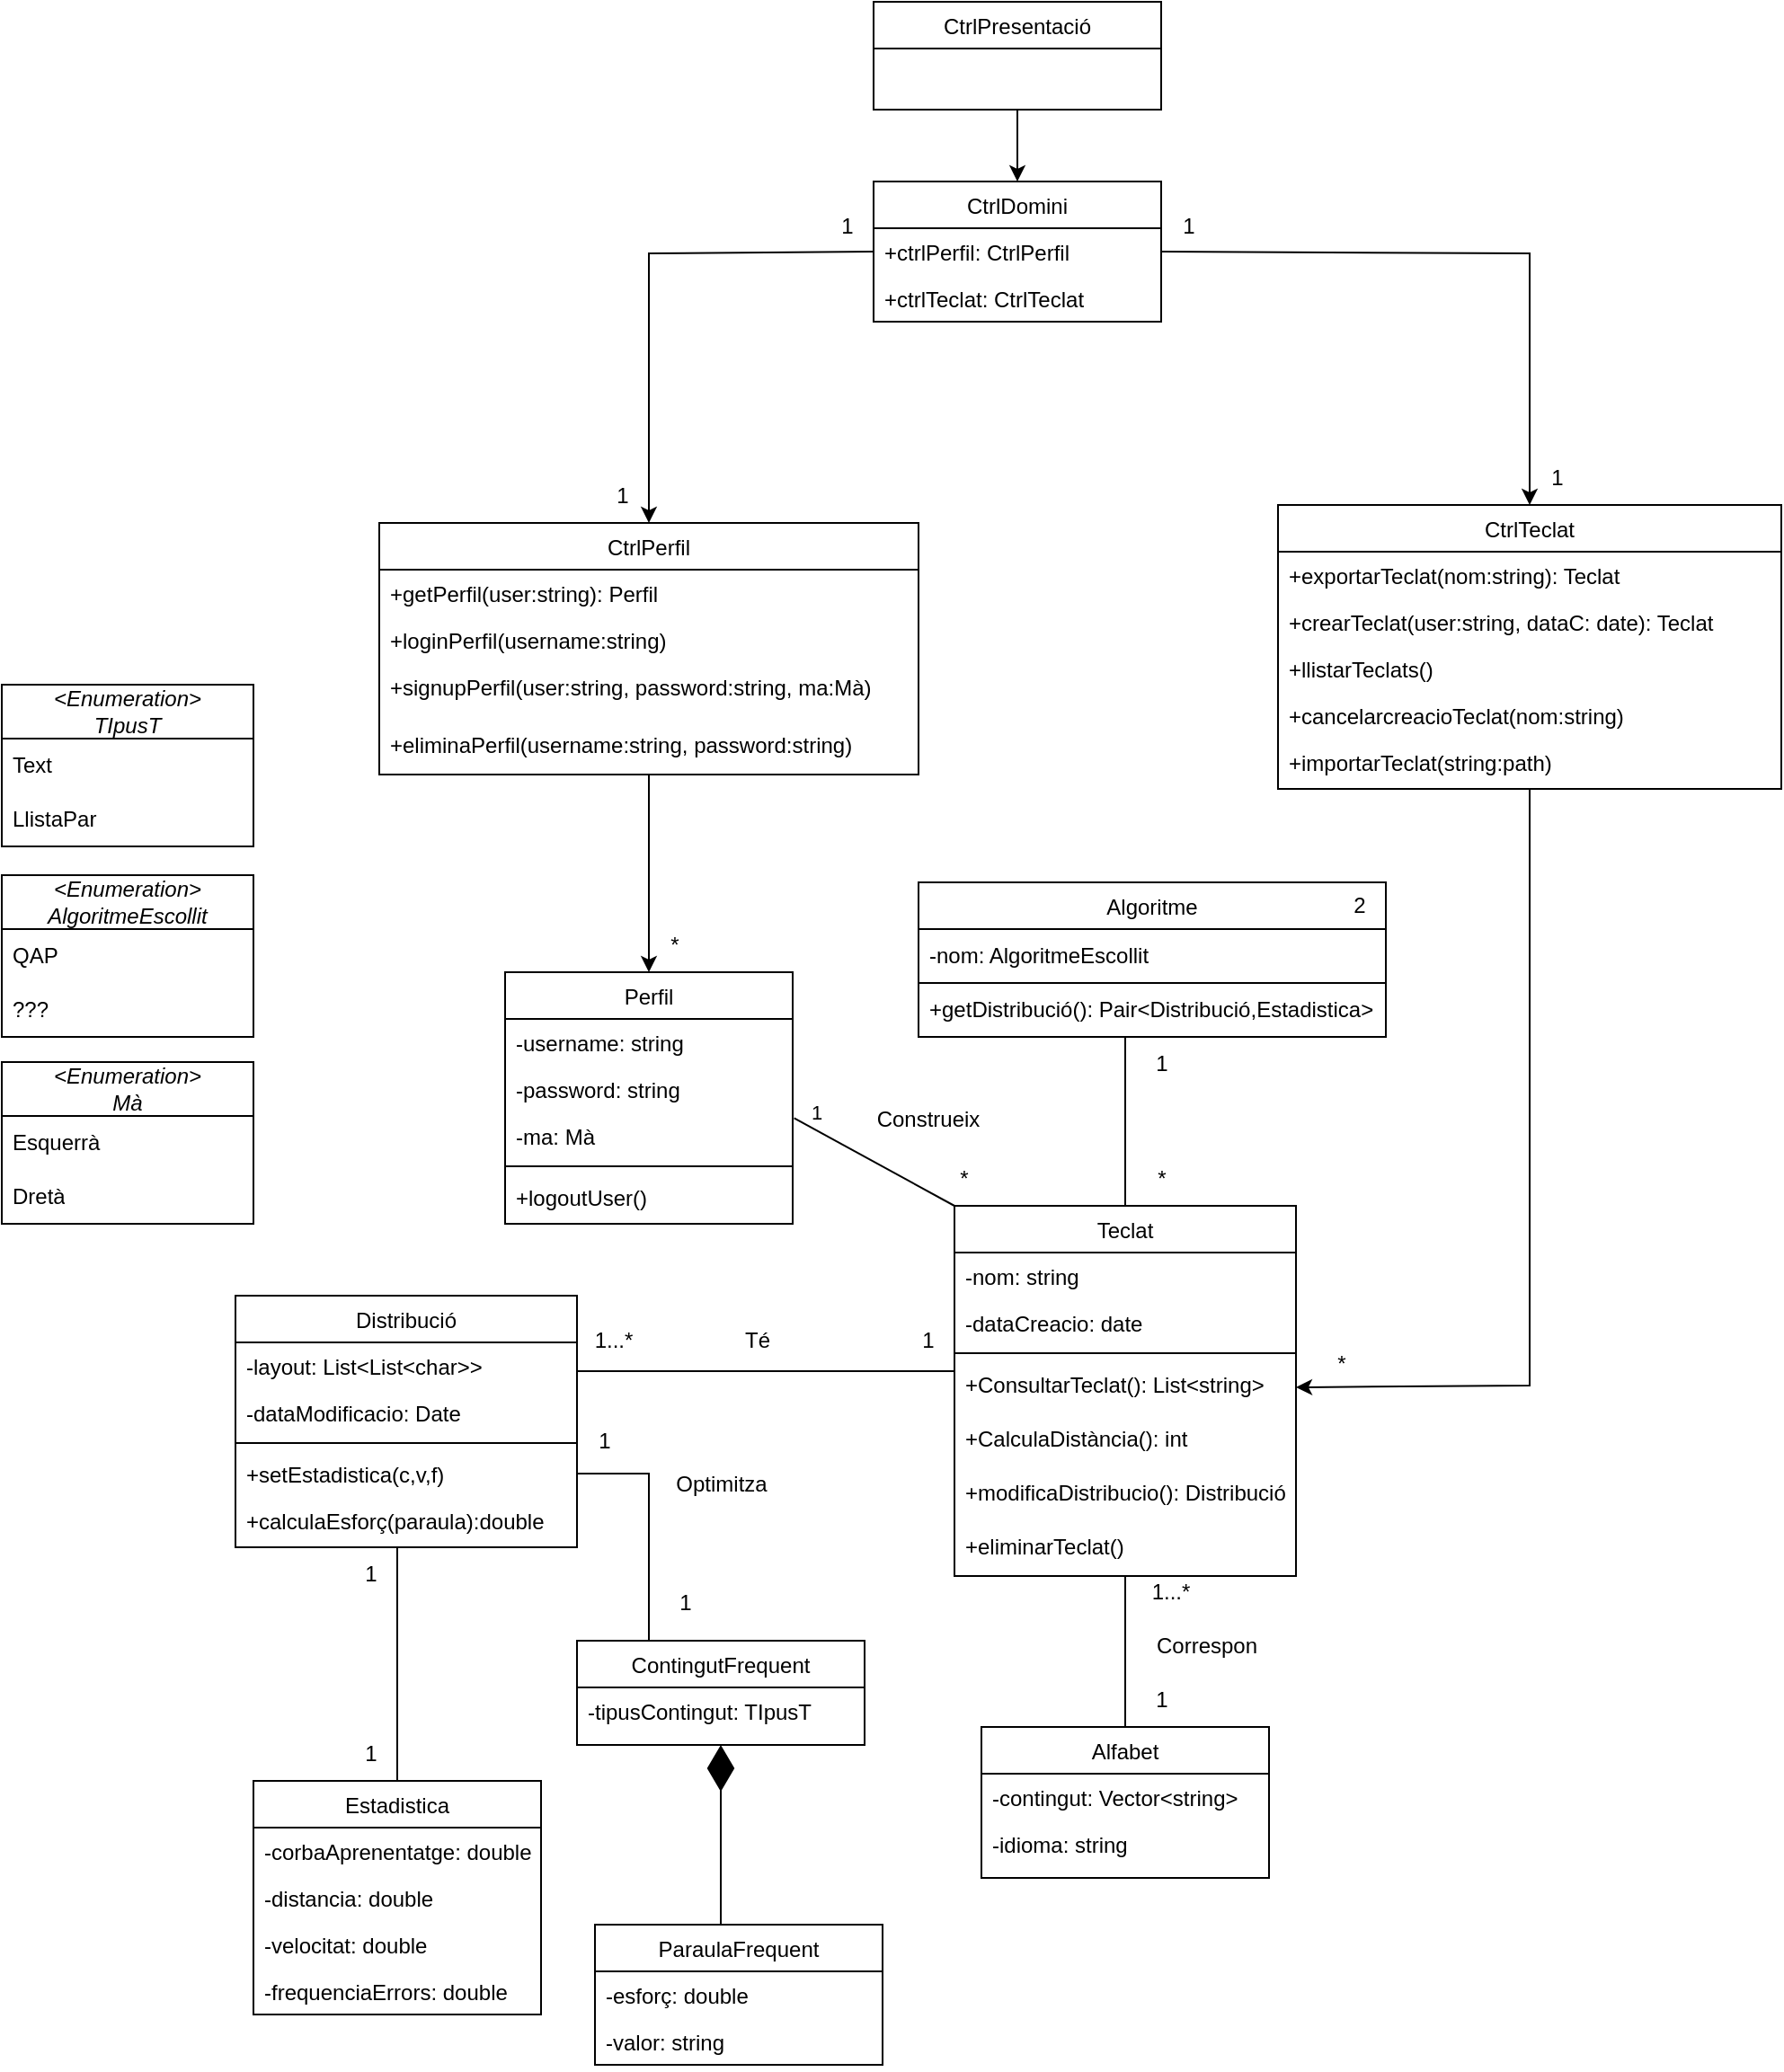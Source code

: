 <mxfile version="22.0.8" type="google" pages="2">
  <diagram id="C5RBs43oDa-KdzZeNtuy" name="Page-1">
    <mxGraphModel grid="1" page="1" gridSize="10" guides="1" tooltips="1" connect="1" arrows="1" fold="1" pageScale="1" pageWidth="827" pageHeight="1169" math="0" shadow="0">
      <root>
        <mxCell id="WIyWlLk6GJQsqaUBKTNV-0" />
        <mxCell id="WIyWlLk6GJQsqaUBKTNV-1" parent="WIyWlLk6GJQsqaUBKTNV-0" />
        <mxCell id="BNUc33Cak6iObvEv64vN-21" value="Perfil" style="swimlane;fontStyle=0;align=center;verticalAlign=top;childLayout=stackLayout;horizontal=1;startSize=26;horizontalStack=0;resizeParent=1;resizeLast=0;collapsible=1;marginBottom=0;rounded=0;shadow=0;strokeWidth=1;" vertex="1" parent="WIyWlLk6GJQsqaUBKTNV-1">
          <mxGeometry x="320" y="200" width="160" height="140" as="geometry">
            <mxRectangle x="550" y="140" width="160" height="26" as="alternateBounds" />
          </mxGeometry>
        </mxCell>
        <mxCell id="BNUc33Cak6iObvEv64vN-22" value="-username: string" style="text;align=left;verticalAlign=top;spacingLeft=4;spacingRight=4;overflow=hidden;rotatable=0;points=[[0,0.5],[1,0.5]];portConstraint=eastwest;" vertex="1" parent="BNUc33Cak6iObvEv64vN-21">
          <mxGeometry y="26" width="160" height="26" as="geometry" />
        </mxCell>
        <mxCell id="BNUc33Cak6iObvEv64vN-23" value="-password: string" style="text;align=left;verticalAlign=top;spacingLeft=4;spacingRight=4;overflow=hidden;rotatable=0;points=[[0,0.5],[1,0.5]];portConstraint=eastwest;rounded=0;shadow=0;html=0;" vertex="1" parent="BNUc33Cak6iObvEv64vN-21">
          <mxGeometry y="52" width="160" height="26" as="geometry" />
        </mxCell>
        <mxCell id="BNUc33Cak6iObvEv64vN-24" value="-ma: Mà" style="text;align=left;verticalAlign=top;spacingLeft=4;spacingRight=4;overflow=hidden;rotatable=0;points=[[0,0.5],[1,0.5]];portConstraint=eastwest;rounded=0;shadow=0;html=0;" vertex="1" parent="BNUc33Cak6iObvEv64vN-21">
          <mxGeometry y="78" width="160" height="26" as="geometry" />
        </mxCell>
        <mxCell id="BNUc33Cak6iObvEv64vN-27" value="" style="line;html=1;strokeWidth=1;align=left;verticalAlign=middle;spacingTop=-1;spacingLeft=3;spacingRight=3;rotatable=0;labelPosition=right;points=[];portConstraint=eastwest;" vertex="1" parent="BNUc33Cak6iObvEv64vN-21">
          <mxGeometry y="104" width="160" height="8" as="geometry" />
        </mxCell>
        <mxCell id="UfTF4qWo7PNtiVqQv8gl-44" value="+logoutUser()" style="text;align=left;verticalAlign=top;spacingLeft=4;spacingRight=4;overflow=hidden;rotatable=0;points=[[0,0.5],[1,0.5]];portConstraint=eastwest;" vertex="1" parent="BNUc33Cak6iObvEv64vN-21">
          <mxGeometry y="112" width="160" height="28" as="geometry" />
        </mxCell>
        <mxCell id="BNUc33Cak6iObvEv64vN-30" value="" style="resizable=0;align=right;verticalAlign=bottom;labelBackgroundColor=none;fontSize=12;" connectable="0" vertex="1" parent="WIyWlLk6GJQsqaUBKTNV-1">
          <mxGeometry x="103" y="418" as="geometry">
            <mxPoint x="-39" y="38" as="offset" />
          </mxGeometry>
        </mxCell>
        <mxCell id="OMUbSfgzHP4KcylRGAj3-3" style="edgeStyle=orthogonalEdgeStyle;rounded=0;orthogonalLoop=1;jettySize=auto;html=1;endArrow=none;endFill=0;" edge="1" parent="WIyWlLk6GJQsqaUBKTNV-1" source="BNUc33Cak6iObvEv64vN-31" target="OMUbSfgzHP4KcylRGAj3-2">
          <mxGeometry relative="1" as="geometry">
            <Array as="points">
              <mxPoint x="665" y="270" />
              <mxPoint x="665" y="270" />
            </Array>
          </mxGeometry>
        </mxCell>
        <mxCell id="6kcGFkn7ZFtSG67a_wAG-8" style="edgeStyle=orthogonalEdgeStyle;rounded=0;orthogonalLoop=1;jettySize=auto;html=1;entryX=1;entryY=0.5;entryDx=0;entryDy=0;endArrow=none;endFill=0;" edge="1" parent="WIyWlLk6GJQsqaUBKTNV-1" source="BNUc33Cak6iObvEv64vN-31" target="6kcGFkn7ZFtSG67a_wAG-6">
          <mxGeometry relative="1" as="geometry">
            <Array as="points">
              <mxPoint x="510" y="422" />
              <mxPoint x="510" y="422" />
            </Array>
          </mxGeometry>
        </mxCell>
        <mxCell id="BNUc33Cak6iObvEv64vN-31" value="Teclat" style="swimlane;fontStyle=0;align=center;verticalAlign=top;childLayout=stackLayout;horizontal=1;startSize=26;horizontalStack=0;resizeParent=1;resizeLast=0;collapsible=1;marginBottom=0;rounded=0;shadow=0;strokeWidth=1;" vertex="1" parent="WIyWlLk6GJQsqaUBKTNV-1">
          <mxGeometry x="570" y="330" width="190" height="206" as="geometry">
            <mxRectangle x="550" y="140" width="160" height="26" as="alternateBounds" />
          </mxGeometry>
        </mxCell>
        <mxCell id="BNUc33Cak6iObvEv64vN-32" value="-nom: string" style="text;align=left;verticalAlign=top;spacingLeft=4;spacingRight=4;overflow=hidden;rotatable=0;points=[[0,0.5],[1,0.5]];portConstraint=eastwest;" vertex="1" parent="BNUc33Cak6iObvEv64vN-31">
          <mxGeometry y="26" width="190" height="26" as="geometry" />
        </mxCell>
        <mxCell id="6kcGFkn7ZFtSG67a_wAG-21" value="-dataCreacio: date" style="text;align=left;verticalAlign=top;spacingLeft=4;spacingRight=4;overflow=hidden;rotatable=0;points=[[0,0.5],[1,0.5]];portConstraint=eastwest;" vertex="1" parent="BNUc33Cak6iObvEv64vN-31">
          <mxGeometry y="52" width="190" height="26" as="geometry" />
        </mxCell>
        <mxCell id="BNUc33Cak6iObvEv64vN-35" value="" style="line;html=1;strokeWidth=1;align=left;verticalAlign=middle;spacingTop=-1;spacingLeft=3;spacingRight=3;rotatable=0;labelPosition=right;points=[];portConstraint=eastwest;" vertex="1" parent="BNUc33Cak6iObvEv64vN-31">
          <mxGeometry y="78" width="190" height="8" as="geometry" />
        </mxCell>
        <mxCell id="UfTF4qWo7PNtiVqQv8gl-37" value="+ConsultarTeclat(): List&lt;string&gt;" style="text;align=left;verticalAlign=top;spacingLeft=4;spacingRight=4;overflow=hidden;rotatable=0;points=[[0,0.5],[1,0.5]];portConstraint=eastwest;" vertex="1" parent="BNUc33Cak6iObvEv64vN-31">
          <mxGeometry y="86" width="190" height="30" as="geometry" />
        </mxCell>
        <mxCell id="r0Kso5YDZgnfjXKmRUAY-0" value="+CalculaDistància(): int" style="text;align=left;verticalAlign=top;spacingLeft=4;spacingRight=4;overflow=hidden;rotatable=0;points=[[0,0.5],[1,0.5]];portConstraint=eastwest;" vertex="1" parent="BNUc33Cak6iObvEv64vN-31">
          <mxGeometry y="116" width="190" height="30" as="geometry" />
        </mxCell>
        <mxCell id="siseqpWA-y-6EwjB8Vps-22" value="+modificaDistribucio(): Distribució" style="text;align=left;verticalAlign=top;spacingLeft=4;spacingRight=4;overflow=hidden;rotatable=0;points=[[0,0.5],[1,0.5]];portConstraint=eastwest;" vertex="1" parent="BNUc33Cak6iObvEv64vN-31">
          <mxGeometry y="146" width="190" height="30" as="geometry" />
        </mxCell>
        <mxCell id="siseqpWA-y-6EwjB8Vps-26" value="+eliminarTeclat()" style="text;align=left;verticalAlign=top;spacingLeft=4;spacingRight=4;overflow=hidden;rotatable=0;points=[[0,0.5],[1,0.5]];portConstraint=eastwest;" vertex="1" parent="BNUc33Cak6iObvEv64vN-31">
          <mxGeometry y="176" width="190" height="30" as="geometry" />
        </mxCell>
        <mxCell id="BNUc33Cak6iObvEv64vN-41" value="" style="endArrow=none;html=1;rounded=0;exitX=1.005;exitY=0.123;exitDx=0;exitDy=0;exitPerimeter=0;entryX=0;entryY=0;entryDx=0;entryDy=0;fontSize=12;" edge="1" parent="WIyWlLk6GJQsqaUBKTNV-1" source="BNUc33Cak6iObvEv64vN-24" target="BNUc33Cak6iObvEv64vN-31">
          <mxGeometry width="50" height="50" relative="1" as="geometry">
            <mxPoint x="390" y="320" as="sourcePoint" />
            <mxPoint x="585" y="250" as="targetPoint" />
          </mxGeometry>
        </mxCell>
        <mxCell id="BNUc33Cak6iObvEv64vN-43" value="1" style="edgeLabel;html=1;align=center;verticalAlign=middle;resizable=0;points=[];" connectable="0" vertex="1" parent="BNUc33Cak6iObvEv64vN-41">
          <mxGeometry x="-0.827" y="2" relative="1" as="geometry">
            <mxPoint x="3" y="-6" as="offset" />
          </mxGeometry>
        </mxCell>
        <mxCell id="BNUc33Cak6iObvEv64vN-44" value="*" style="text;html=1;align=center;verticalAlign=middle;resizable=0;points=[];autosize=1;strokeColor=none;fillColor=none;" vertex="1" parent="WIyWlLk6GJQsqaUBKTNV-1">
          <mxGeometry x="560" y="300" width="30" height="30" as="geometry" />
        </mxCell>
        <mxCell id="UfTF4qWo7PNtiVqQv8gl-45" value="&lt;i&gt;&amp;lt;Enumeration&amp;gt;&lt;br&gt;Mà&lt;br&gt;&lt;/i&gt;" style="swimlane;fontStyle=0;childLayout=stackLayout;horizontal=1;startSize=30;horizontalStack=0;resizeParent=1;resizeParentMax=0;resizeLast=0;collapsible=1;marginBottom=0;whiteSpace=wrap;html=1;fontSize=12;" vertex="1" parent="WIyWlLk6GJQsqaUBKTNV-1">
          <mxGeometry x="40" y="250" width="140" height="90" as="geometry" />
        </mxCell>
        <mxCell id="UfTF4qWo7PNtiVqQv8gl-46" value="Esquerrà" style="text;strokeColor=none;fillColor=none;align=left;verticalAlign=middle;spacingLeft=4;spacingRight=4;overflow=hidden;points=[[0,0.5],[1,0.5]];portConstraint=eastwest;rotatable=0;whiteSpace=wrap;html=1;fontSize=12;" vertex="1" parent="UfTF4qWo7PNtiVqQv8gl-45">
          <mxGeometry y="30" width="140" height="30" as="geometry" />
        </mxCell>
        <mxCell id="UfTF4qWo7PNtiVqQv8gl-47" value="Dretà" style="text;strokeColor=none;fillColor=none;align=left;verticalAlign=middle;spacingLeft=4;spacingRight=4;overflow=hidden;points=[[0,0.5],[1,0.5]];portConstraint=eastwest;rotatable=0;whiteSpace=wrap;html=1;fontSize=12;" vertex="1" parent="UfTF4qWo7PNtiVqQv8gl-45">
          <mxGeometry y="60" width="140" height="30" as="geometry" />
        </mxCell>
        <mxCell id="UfTF4qWo7PNtiVqQv8gl-55" value="Estadistica" style="swimlane;fontStyle=0;align=center;verticalAlign=top;childLayout=stackLayout;horizontal=1;startSize=26;horizontalStack=0;resizeParent=1;resizeLast=0;collapsible=1;marginBottom=0;rounded=0;shadow=0;strokeWidth=1;" vertex="1" parent="WIyWlLk6GJQsqaUBKTNV-1">
          <mxGeometry x="180" y="650" width="160" height="130" as="geometry">
            <mxRectangle x="230" y="140" width="160" height="26" as="alternateBounds" />
          </mxGeometry>
        </mxCell>
        <mxCell id="UfTF4qWo7PNtiVqQv8gl-56" value="-corbaAprenentatge: double" style="text;align=left;verticalAlign=top;spacingLeft=4;spacingRight=4;overflow=hidden;rotatable=0;points=[[0,0.5],[1,0.5]];portConstraint=eastwest;" vertex="1" parent="UfTF4qWo7PNtiVqQv8gl-55">
          <mxGeometry y="26" width="160" height="26" as="geometry" />
        </mxCell>
        <mxCell id="6kcGFkn7ZFtSG67a_wAG-29" value="-distancia: double" style="text;align=left;verticalAlign=top;spacingLeft=4;spacingRight=4;overflow=hidden;rotatable=0;points=[[0,0.5],[1,0.5]];portConstraint=eastwest;" vertex="1" parent="UfTF4qWo7PNtiVqQv8gl-55">
          <mxGeometry y="52" width="160" height="26" as="geometry" />
        </mxCell>
        <mxCell id="6kcGFkn7ZFtSG67a_wAG-22" value="-velocitat: double" style="text;align=left;verticalAlign=top;spacingLeft=4;spacingRight=4;overflow=hidden;rotatable=0;points=[[0,0.5],[1,0.5]];portConstraint=eastwest;" vertex="1" parent="UfTF4qWo7PNtiVqQv8gl-55">
          <mxGeometry y="78" width="160" height="26" as="geometry" />
        </mxCell>
        <mxCell id="6kcGFkn7ZFtSG67a_wAG-23" value="-frequenciaErrors: double" style="text;align=left;verticalAlign=top;spacingLeft=4;spacingRight=4;overflow=hidden;rotatable=0;points=[[0,0.5],[1,0.5]];portConstraint=eastwest;" vertex="1" parent="UfTF4qWo7PNtiVqQv8gl-55">
          <mxGeometry y="104" width="160" height="26" as="geometry" />
        </mxCell>
        <mxCell id="UfTF4qWo7PNtiVqQv8gl-65" value="Algoritme" style="swimlane;fontStyle=0;align=center;verticalAlign=top;childLayout=stackLayout;horizontal=1;startSize=26;horizontalStack=0;resizeParent=1;resizeLast=0;collapsible=1;marginBottom=0;rounded=0;shadow=0;strokeWidth=1;" vertex="1" parent="WIyWlLk6GJQsqaUBKTNV-1">
          <mxGeometry x="550" y="150" width="260" height="86" as="geometry">
            <mxRectangle x="230" y="140" width="160" height="26" as="alternateBounds" />
          </mxGeometry>
        </mxCell>
        <mxCell id="OMUbSfgzHP4KcylRGAj3-1" value="-nom: AlgoritmeEscollit" style="text;strokeColor=none;fillColor=none;align=left;verticalAlign=middle;spacingLeft=4;spacingRight=4;overflow=hidden;points=[[0,0.5],[1,0.5]];portConstraint=eastwest;rotatable=0;whiteSpace=wrap;html=1;fontSize=12;" vertex="1" parent="UfTF4qWo7PNtiVqQv8gl-65">
          <mxGeometry y="26" width="260" height="30" as="geometry" />
        </mxCell>
        <mxCell id="OMUbSfgzHP4KcylRGAj3-2" value="+getDistribució(): Pair&amp;lt;Distribució,Estadistica&amp;gt;" style="text;strokeColor=default;fillColor=none;align=left;verticalAlign=middle;spacingLeft=4;spacingRight=4;overflow=hidden;points=[[0,0.5],[1,0.5]];portConstraint=eastwest;rotatable=0;whiteSpace=wrap;html=1;fontSize=12;" vertex="1" parent="UfTF4qWo7PNtiVqQv8gl-65">
          <mxGeometry y="56" width="260" height="30" as="geometry" />
        </mxCell>
        <mxCell id="tiiOM9957ntjLtIvjPQx-0" value="&lt;i&gt;&amp;lt;Enumeration&amp;gt;&lt;br&gt;AlgoritmeEscollit&lt;br&gt;&lt;/i&gt;" style="swimlane;fontStyle=0;childLayout=stackLayout;horizontal=1;startSize=30;horizontalStack=0;resizeParent=1;resizeParentMax=0;resizeLast=0;collapsible=1;marginBottom=0;whiteSpace=wrap;html=1;fontSize=12;" vertex="1" parent="WIyWlLk6GJQsqaUBKTNV-1">
          <mxGeometry x="40" y="146" width="140" height="90" as="geometry" />
        </mxCell>
        <mxCell id="tiiOM9957ntjLtIvjPQx-1" value="QAP" style="text;strokeColor=none;fillColor=none;align=left;verticalAlign=middle;spacingLeft=4;spacingRight=4;overflow=hidden;points=[[0,0.5],[1,0.5]];portConstraint=eastwest;rotatable=0;whiteSpace=wrap;html=1;fontSize=12;" vertex="1" parent="tiiOM9957ntjLtIvjPQx-0">
          <mxGeometry y="30" width="140" height="30" as="geometry" />
        </mxCell>
        <mxCell id="tiiOM9957ntjLtIvjPQx-2" value="???" style="text;strokeColor=none;fillColor=none;align=left;verticalAlign=middle;spacingLeft=4;spacingRight=4;overflow=hidden;points=[[0,0.5],[1,0.5]];portConstraint=eastwest;rotatable=0;whiteSpace=wrap;html=1;fontSize=12;" vertex="1" parent="tiiOM9957ntjLtIvjPQx-0">
          <mxGeometry y="60" width="140" height="30" as="geometry" />
        </mxCell>
        <mxCell id="OMUbSfgzHP4KcylRGAj3-0" value="Construeix" style="text;html=1;align=center;verticalAlign=middle;resizable=0;points=[];autosize=1;strokeColor=none;fillColor=none;" vertex="1" parent="WIyWlLk6GJQsqaUBKTNV-1">
          <mxGeometry x="515" y="267" width="80" height="30" as="geometry" />
        </mxCell>
        <mxCell id="OMUbSfgzHP4KcylRGAj3-4" value="1" style="text;html=1;align=center;verticalAlign=middle;resizable=0;points=[];autosize=1;strokeColor=none;fillColor=none;" vertex="1" parent="WIyWlLk6GJQsqaUBKTNV-1">
          <mxGeometry x="670" y="236" width="30" height="30" as="geometry" />
        </mxCell>
        <mxCell id="OMUbSfgzHP4KcylRGAj3-5" value="*" style="text;html=1;align=center;verticalAlign=middle;resizable=0;points=[];autosize=1;strokeColor=none;fillColor=none;" vertex="1" parent="WIyWlLk6GJQsqaUBKTNV-1">
          <mxGeometry x="670" y="300" width="30" height="30" as="geometry" />
        </mxCell>
        <mxCell id="OMUbSfgzHP4KcylRGAj3-6" value="2" style="text;html=1;align=center;verticalAlign=middle;resizable=0;points=[];autosize=1;strokeColor=none;fillColor=none;" vertex="1" parent="WIyWlLk6GJQsqaUBKTNV-1">
          <mxGeometry x="780" y="148" width="30" height="30" as="geometry" />
        </mxCell>
        <mxCell id="OMUbSfgzHP4KcylRGAj3-7" value="Alfabet" style="swimlane;fontStyle=0;align=center;verticalAlign=top;childLayout=stackLayout;horizontal=1;startSize=26;horizontalStack=0;resizeParent=1;resizeLast=0;collapsible=1;marginBottom=0;rounded=0;shadow=0;strokeWidth=1;" vertex="1" parent="WIyWlLk6GJQsqaUBKTNV-1">
          <mxGeometry x="585" y="620" width="160" height="84" as="geometry">
            <mxRectangle x="230" y="140" width="160" height="26" as="alternateBounds" />
          </mxGeometry>
        </mxCell>
        <mxCell id="OMUbSfgzHP4KcylRGAj3-8" value="-contingut: Vector&lt;string&gt;" style="text;align=left;verticalAlign=top;spacingLeft=4;spacingRight=4;overflow=hidden;rotatable=0;points=[[0,0.5],[1,0.5]];portConstraint=eastwest;" vertex="1" parent="OMUbSfgzHP4KcylRGAj3-7">
          <mxGeometry y="26" width="160" height="26" as="geometry" />
        </mxCell>
        <mxCell id="6kcGFkn7ZFtSG67a_wAG-4" value="-idioma: string" style="text;align=left;verticalAlign=top;spacingLeft=4;spacingRight=4;overflow=hidden;rotatable=0;points=[[0,0.5],[1,0.5]];portConstraint=eastwest;" vertex="1" parent="OMUbSfgzHP4KcylRGAj3-7">
          <mxGeometry y="52" width="160" height="26" as="geometry" />
        </mxCell>
        <mxCell id="6kcGFkn7ZFtSG67a_wAG-1" value="Correspon" style="text;html=1;align=center;verticalAlign=middle;resizable=0;points=[];autosize=1;strokeColor=none;fillColor=none;" vertex="1" parent="WIyWlLk6GJQsqaUBKTNV-1">
          <mxGeometry x="670" y="560" width="80" height="30" as="geometry" />
        </mxCell>
        <mxCell id="6kcGFkn7ZFtSG67a_wAG-2" value="1" style="text;html=1;align=center;verticalAlign=middle;resizable=0;points=[];autosize=1;strokeColor=none;fillColor=none;" vertex="1" parent="WIyWlLk6GJQsqaUBKTNV-1">
          <mxGeometry x="670" y="590" width="30" height="30" as="geometry" />
        </mxCell>
        <mxCell id="6kcGFkn7ZFtSG67a_wAG-3" value="1...*" style="text;html=1;align=center;verticalAlign=middle;resizable=0;points=[];autosize=1;strokeColor=none;fillColor=none;" vertex="1" parent="WIyWlLk6GJQsqaUBKTNV-1">
          <mxGeometry x="670" y="530" width="40" height="30" as="geometry" />
        </mxCell>
        <mxCell id="6kcGFkn7ZFtSG67a_wAG-27" style="edgeStyle=orthogonalEdgeStyle;rounded=0;orthogonalLoop=1;jettySize=auto;html=1;endArrow=none;endFill=0;entryX=0.5;entryY=0;entryDx=0;entryDy=0;" edge="1" parent="WIyWlLk6GJQsqaUBKTNV-1" source="6kcGFkn7ZFtSG67a_wAG-5" target="UfTF4qWo7PNtiVqQv8gl-55">
          <mxGeometry relative="1" as="geometry">
            <mxPoint x="270" y="660" as="targetPoint" />
            <Array as="points">
              <mxPoint x="260" y="580" />
              <mxPoint x="260" y="580" />
            </Array>
          </mxGeometry>
        </mxCell>
        <mxCell id="6kcGFkn7ZFtSG67a_wAG-5" value="Distribució" style="swimlane;fontStyle=0;align=center;verticalAlign=top;childLayout=stackLayout;horizontal=1;startSize=26;horizontalStack=0;resizeParent=1;resizeLast=0;collapsible=1;marginBottom=0;rounded=0;shadow=0;strokeWidth=1;" vertex="1" parent="WIyWlLk6GJQsqaUBKTNV-1">
          <mxGeometry x="170" y="380" width="190" height="140" as="geometry">
            <mxRectangle x="230" y="140" width="160" height="26" as="alternateBounds" />
          </mxGeometry>
        </mxCell>
        <mxCell id="6kcGFkn7ZFtSG67a_wAG-6" value="-layout: List&lt;List&lt;char&gt;&gt;" style="text;align=left;verticalAlign=top;spacingLeft=4;spacingRight=4;overflow=hidden;rotatable=0;points=[[0,0.5],[1,0.5]];portConstraint=eastwest;" vertex="1" parent="6kcGFkn7ZFtSG67a_wAG-5">
          <mxGeometry y="26" width="190" height="26" as="geometry" />
        </mxCell>
        <mxCell id="6kcGFkn7ZFtSG67a_wAG-28" value="-dataModificacio: Date" style="text;align=left;verticalAlign=top;spacingLeft=4;spacingRight=4;overflow=hidden;rotatable=0;points=[[0,0.5],[1,0.5]];portConstraint=eastwest;" vertex="1" parent="6kcGFkn7ZFtSG67a_wAG-5">
          <mxGeometry y="52" width="190" height="26" as="geometry" />
        </mxCell>
        <mxCell id="siseqpWA-y-6EwjB8Vps-12" value="" style="line;html=1;strokeWidth=1;align=left;verticalAlign=middle;spacingTop=-1;spacingLeft=3;spacingRight=3;rotatable=0;labelPosition=right;points=[];portConstraint=eastwest;" vertex="1" parent="6kcGFkn7ZFtSG67a_wAG-5">
          <mxGeometry y="78" width="190" height="8" as="geometry" />
        </mxCell>
        <mxCell id="6kcGFkn7ZFtSG67a_wAG-7" value="+setEstadistica(c,v,f)" style="text;align=left;verticalAlign=top;spacingLeft=4;spacingRight=4;overflow=hidden;rotatable=0;points=[[0,0.5],[1,0.5]];portConstraint=eastwest;strokeColor=none;" vertex="1" parent="6kcGFkn7ZFtSG67a_wAG-5">
          <mxGeometry y="86" width="190" height="26" as="geometry" />
        </mxCell>
        <mxCell id="6kcGFkn7ZFtSG67a_wAG-39" value="+calculaEsforç(paraula):double" style="text;align=left;verticalAlign=top;spacingLeft=4;spacingRight=4;overflow=hidden;rotatable=0;points=[[0,0.5],[1,0.5]];portConstraint=eastwest;strokeColor=none;" vertex="1" parent="6kcGFkn7ZFtSG67a_wAG-5">
          <mxGeometry y="112" width="190" height="28" as="geometry" />
        </mxCell>
        <mxCell id="6kcGFkn7ZFtSG67a_wAG-9" value="Té" style="text;html=1;align=center;verticalAlign=middle;resizable=0;points=[];autosize=1;strokeColor=none;fillColor=none;" vertex="1" parent="WIyWlLk6GJQsqaUBKTNV-1">
          <mxGeometry x="440" y="390" width="40" height="30" as="geometry" />
        </mxCell>
        <mxCell id="6kcGFkn7ZFtSG67a_wAG-10" value="1...*" style="text;html=1;align=center;verticalAlign=middle;resizable=0;points=[];autosize=1;strokeColor=none;fillColor=none;" vertex="1" parent="WIyWlLk6GJQsqaUBKTNV-1">
          <mxGeometry x="360" y="390" width="40" height="30" as="geometry" />
        </mxCell>
        <mxCell id="6kcGFkn7ZFtSG67a_wAG-11" value="1" style="text;html=1;align=center;verticalAlign=middle;resizable=0;points=[];autosize=1;strokeColor=none;fillColor=none;" vertex="1" parent="WIyWlLk6GJQsqaUBKTNV-1">
          <mxGeometry x="540" y="390" width="30" height="30" as="geometry" />
        </mxCell>
        <mxCell id="6kcGFkn7ZFtSG67a_wAG-14" value="&lt;i&gt;&amp;lt;Enumeration&amp;gt;&lt;br&gt;TIpusT&lt;br&gt;&lt;/i&gt;" style="swimlane;fontStyle=0;childLayout=stackLayout;horizontal=1;startSize=30;horizontalStack=0;resizeParent=1;resizeParentMax=0;resizeLast=0;collapsible=1;marginBottom=0;whiteSpace=wrap;html=1;fontSize=12;" vertex="1" parent="WIyWlLk6GJQsqaUBKTNV-1">
          <mxGeometry x="40" y="40" width="140" height="90" as="geometry" />
        </mxCell>
        <mxCell id="6kcGFkn7ZFtSG67a_wAG-15" value="Text" style="text;strokeColor=none;fillColor=none;align=left;verticalAlign=middle;spacingLeft=4;spacingRight=4;overflow=hidden;points=[[0,0.5],[1,0.5]];portConstraint=eastwest;rotatable=0;whiteSpace=wrap;html=1;fontSize=12;" vertex="1" parent="6kcGFkn7ZFtSG67a_wAG-14">
          <mxGeometry y="30" width="140" height="30" as="geometry" />
        </mxCell>
        <mxCell id="6kcGFkn7ZFtSG67a_wAG-16" value="LlistaPar" style="text;strokeColor=none;fillColor=none;align=left;verticalAlign=middle;spacingLeft=4;spacingRight=4;overflow=hidden;points=[[0,0.5],[1,0.5]];portConstraint=eastwest;rotatable=0;whiteSpace=wrap;html=1;fontSize=12;" vertex="1" parent="6kcGFkn7ZFtSG67a_wAG-14">
          <mxGeometry y="60" width="140" height="30" as="geometry" />
        </mxCell>
        <mxCell id="6kcGFkn7ZFtSG67a_wAG-26" value="1" style="text;html=1;align=center;verticalAlign=middle;resizable=0;points=[];autosize=1;strokeColor=none;fillColor=none;" vertex="1" parent="WIyWlLk6GJQsqaUBKTNV-1">
          <mxGeometry x="230" y="620" width="30" height="30" as="geometry" />
        </mxCell>
        <mxCell id="6kcGFkn7ZFtSG67a_wAG-32" value="1" style="text;html=1;align=center;verticalAlign=middle;resizable=0;points=[];autosize=1;strokeColor=none;fillColor=none;" vertex="1" parent="WIyWlLk6GJQsqaUBKTNV-1">
          <mxGeometry x="230" y="520" width="30" height="30" as="geometry" />
        </mxCell>
        <mxCell id="6kcGFkn7ZFtSG67a_wAG-33" value="ParaulaFrequent" style="swimlane;fontStyle=0;align=center;verticalAlign=top;childLayout=stackLayout;horizontal=1;startSize=26;horizontalStack=0;resizeParent=1;resizeLast=0;collapsible=1;marginBottom=0;rounded=0;shadow=0;strokeWidth=1;" vertex="1" parent="WIyWlLk6GJQsqaUBKTNV-1">
          <mxGeometry x="370" y="730" width="160" height="78" as="geometry">
            <mxRectangle x="230" y="140" width="160" height="26" as="alternateBounds" />
          </mxGeometry>
        </mxCell>
        <mxCell id="6kcGFkn7ZFtSG67a_wAG-40" value="-esforç: double" style="text;align=left;verticalAlign=top;spacingLeft=4;spacingRight=4;overflow=hidden;rotatable=0;points=[[0,0.5],[1,0.5]];portConstraint=eastwest;" vertex="1" parent="6kcGFkn7ZFtSG67a_wAG-33">
          <mxGeometry y="26" width="160" height="26" as="geometry" />
        </mxCell>
        <mxCell id="6kcGFkn7ZFtSG67a_wAG-34" value="-valor: string" style="text;align=left;verticalAlign=top;spacingLeft=4;spacingRight=4;overflow=hidden;rotatable=0;points=[[0,0.5],[1,0.5]];portConstraint=eastwest;" vertex="1" parent="6kcGFkn7ZFtSG67a_wAG-33">
          <mxGeometry y="52" width="160" height="26" as="geometry" />
        </mxCell>
        <mxCell id="6kcGFkn7ZFtSG67a_wAG-41" value="1" style="text;html=1;align=center;verticalAlign=middle;resizable=0;points=[];autosize=1;strokeColor=none;fillColor=none;" vertex="1" parent="WIyWlLk6GJQsqaUBKTNV-1">
          <mxGeometry x="360" y="446" width="30" height="30" as="geometry" />
        </mxCell>
        <mxCell id="6kcGFkn7ZFtSG67a_wAG-42" value="1" style="text;html=1;align=center;verticalAlign=middle;resizable=0;points=[];autosize=1;strokeColor=none;fillColor=none;" vertex="1" parent="WIyWlLk6GJQsqaUBKTNV-1">
          <mxGeometry x="405" y="536" width="30" height="30" as="geometry" />
        </mxCell>
        <mxCell id="6kcGFkn7ZFtSG67a_wAG-43" value="Optimitza" style="text;html=1;align=center;verticalAlign=middle;resizable=0;points=[];autosize=1;strokeColor=none;fillColor=none;" vertex="1" parent="WIyWlLk6GJQsqaUBKTNV-1">
          <mxGeometry x="405" y="470" width="70" height="30" as="geometry" />
        </mxCell>
        <mxCell id="6kcGFkn7ZFtSG67a_wAG-44" value="ContingutFrequent" style="swimlane;fontStyle=0;align=center;verticalAlign=top;childLayout=stackLayout;horizontal=1;startSize=26;horizontalStack=0;resizeParent=1;resizeLast=0;collapsible=1;marginBottom=0;rounded=0;shadow=0;strokeWidth=1;" vertex="1" parent="WIyWlLk6GJQsqaUBKTNV-1">
          <mxGeometry x="360" y="572" width="160" height="58" as="geometry">
            <mxRectangle x="230" y="140" width="160" height="26" as="alternateBounds" />
          </mxGeometry>
        </mxCell>
        <mxCell id="6kcGFkn7ZFtSG67a_wAG-45" value="-tipusContingut: TIpusT" style="text;align=left;verticalAlign=top;spacingLeft=4;spacingRight=4;overflow=hidden;rotatable=0;points=[[0,0.5],[1,0.5]];portConstraint=eastwest;" vertex="1" parent="6kcGFkn7ZFtSG67a_wAG-44">
          <mxGeometry y="26" width="160" height="26" as="geometry" />
        </mxCell>
        <mxCell id="6kcGFkn7ZFtSG67a_wAG-47" style="edgeStyle=orthogonalEdgeStyle;rounded=0;orthogonalLoop=1;jettySize=auto;html=1;entryX=0.25;entryY=0;entryDx=0;entryDy=0;endArrow=none;endFill=0;" edge="1" parent="WIyWlLk6GJQsqaUBKTNV-1" source="6kcGFkn7ZFtSG67a_wAG-7" target="6kcGFkn7ZFtSG67a_wAG-44">
          <mxGeometry relative="1" as="geometry" />
        </mxCell>
        <mxCell id="6kcGFkn7ZFtSG67a_wAG-48" style="edgeStyle=orthogonalEdgeStyle;rounded=0;orthogonalLoop=1;jettySize=auto;html=1;endArrow=diamondThin;endFill=1;endSize=23;entryX=0.5;entryY=1;entryDx=0;entryDy=0;" edge="1" parent="WIyWlLk6GJQsqaUBKTNV-1" target="6kcGFkn7ZFtSG67a_wAG-44">
          <mxGeometry relative="1" as="geometry">
            <mxPoint x="400" y="660" as="targetPoint" />
            <Array as="points">
              <mxPoint x="440" y="730" />
            </Array>
            <mxPoint x="440" y="730" as="sourcePoint" />
          </mxGeometry>
        </mxCell>
        <mxCell id="d_49hUa-Les7s1oKyzXt-2" value="CtrlPerfil" style="swimlane;fontStyle=0;align=center;verticalAlign=top;childLayout=stackLayout;horizontal=1;startSize=26;horizontalStack=0;resizeParent=1;resizeLast=0;collapsible=1;marginBottom=0;rounded=0;shadow=0;strokeWidth=1;" vertex="1" parent="WIyWlLk6GJQsqaUBKTNV-1">
          <mxGeometry x="250" y="-50" width="300" height="140" as="geometry">
            <mxRectangle x="230" y="140" width="160" height="26" as="alternateBounds" />
          </mxGeometry>
        </mxCell>
        <mxCell id="d_49hUa-Les7s1oKyzXt-3" value="+getPerfil(user:string): Perfil" style="text;align=left;verticalAlign=top;spacingLeft=4;spacingRight=4;overflow=hidden;rotatable=0;points=[[0,0.5],[1,0.5]];portConstraint=eastwest;" vertex="1" parent="d_49hUa-Les7s1oKyzXt-2">
          <mxGeometry y="26" width="300" height="26" as="geometry" />
        </mxCell>
        <mxCell id="siseqpWA-y-6EwjB8Vps-3" value="+loginPerfil(username:string)" style="text;align=left;verticalAlign=top;spacingLeft=4;spacingRight=4;overflow=hidden;rotatable=0;points=[[0,0.5],[1,0.5]];portConstraint=eastwest;" vertex="1" parent="d_49hUa-Les7s1oKyzXt-2">
          <mxGeometry y="52" width="300" height="26" as="geometry" />
        </mxCell>
        <mxCell id="d_49hUa-Les7s1oKyzXt-5" value="+signupPerfil(user:string, password:string, ma:Mà)" style="text;align=left;verticalAlign=top;spacingLeft=4;spacingRight=4;overflow=hidden;rotatable=0;points=[[0,0.5],[1,0.5]];portConstraint=eastwest;" vertex="1" parent="d_49hUa-Les7s1oKyzXt-2">
          <mxGeometry y="78" width="300" height="32" as="geometry" />
        </mxCell>
        <mxCell id="siseqpWA-y-6EwjB8Vps-8" value="+eliminaPerfil(username:string, password:string)" style="text;align=left;verticalAlign=top;spacingLeft=4;spacingRight=4;overflow=hidden;rotatable=0;points=[[0,0.5],[1,0.5]];portConstraint=eastwest;" vertex="1" parent="d_49hUa-Les7s1oKyzXt-2">
          <mxGeometry y="110" width="300" height="28" as="geometry" />
        </mxCell>
        <mxCell id="d_49hUa-Les7s1oKyzXt-6" value="CtrlDomini" style="swimlane;fontStyle=0;align=center;verticalAlign=top;childLayout=stackLayout;horizontal=1;startSize=26;horizontalStack=0;resizeParent=1;resizeLast=0;collapsible=1;marginBottom=0;rounded=0;shadow=0;strokeWidth=1;" vertex="1" parent="WIyWlLk6GJQsqaUBKTNV-1">
          <mxGeometry x="525" y="-240" width="160" height="78" as="geometry">
            <mxRectangle x="230" y="140" width="160" height="26" as="alternateBounds" />
          </mxGeometry>
        </mxCell>
        <mxCell id="d_49hUa-Les7s1oKyzXt-7" value="+ctrlPerfil: CtrlPerfil" style="text;align=left;verticalAlign=top;spacingLeft=4;spacingRight=4;overflow=hidden;rotatable=0;points=[[0,0.5],[1,0.5]];portConstraint=eastwest;" vertex="1" parent="d_49hUa-Les7s1oKyzXt-6">
          <mxGeometry y="26" width="160" height="26" as="geometry" />
        </mxCell>
        <mxCell id="d_49hUa-Les7s1oKyzXt-8" value="+ctrlTeclat: CtrlTeclat" style="text;align=left;verticalAlign=top;spacingLeft=4;spacingRight=4;overflow=hidden;rotatable=0;points=[[0,0.5],[1,0.5]];portConstraint=eastwest;" vertex="1" parent="d_49hUa-Les7s1oKyzXt-6">
          <mxGeometry y="52" width="160" height="26" as="geometry" />
        </mxCell>
        <mxCell id="d_49hUa-Les7s1oKyzXt-9" value="" style="endArrow=classic;html=1;rounded=0;entryX=0.5;entryY=0;entryDx=0;entryDy=0;exitX=0.5;exitY=1;exitDx=0;exitDy=0;" edge="1" parent="WIyWlLk6GJQsqaUBKTNV-1" source="d_49hUa-Les7s1oKyzXt-2" target="BNUc33Cak6iObvEv64vN-21">
          <mxGeometry width="50" height="50" relative="1" as="geometry">
            <mxPoint x="400" y="120" as="sourcePoint" />
            <mxPoint x="570" y="160" as="targetPoint" />
          </mxGeometry>
        </mxCell>
        <mxCell id="d_49hUa-Les7s1oKyzXt-13" value="*" style="text;html=1;align=center;verticalAlign=middle;resizable=0;points=[];autosize=1;strokeColor=none;fillColor=none;" vertex="1" parent="WIyWlLk6GJQsqaUBKTNV-1">
          <mxGeometry x="399" y="170" width="30" height="30" as="geometry" />
        </mxCell>
        <mxCell id="d_49hUa-Les7s1oKyzXt-14" value="" style="endArrow=classic;html=1;rounded=0;exitX=0;exitY=0.5;exitDx=0;exitDy=0;entryX=0.5;entryY=0;entryDx=0;entryDy=0;" edge="1" parent="WIyWlLk6GJQsqaUBKTNV-1" source="d_49hUa-Les7s1oKyzXt-7" target="d_49hUa-Les7s1oKyzXt-2">
          <mxGeometry width="50" height="50" relative="1" as="geometry">
            <mxPoint x="520" y="210" as="sourcePoint" />
            <mxPoint x="570" y="160" as="targetPoint" />
            <Array as="points">
              <mxPoint x="400" y="-200" />
            </Array>
          </mxGeometry>
        </mxCell>
        <mxCell id="d_49hUa-Les7s1oKyzXt-17" value="1" style="text;html=1;align=center;verticalAlign=middle;resizable=0;points=[];autosize=1;strokeColor=none;fillColor=none;" vertex="1" parent="WIyWlLk6GJQsqaUBKTNV-1">
          <mxGeometry x="495" y="-230" width="30" height="30" as="geometry" />
        </mxCell>
        <mxCell id="d_49hUa-Les7s1oKyzXt-18" value="1" style="text;html=1;align=center;verticalAlign=middle;resizable=0;points=[];autosize=1;strokeColor=none;fillColor=none;" vertex="1" parent="WIyWlLk6GJQsqaUBKTNV-1">
          <mxGeometry x="370" y="-80" width="30" height="30" as="geometry" />
        </mxCell>
        <mxCell id="d_49hUa-Les7s1oKyzXt-19" value="CtrlTeclat" style="swimlane;fontStyle=0;align=center;verticalAlign=top;childLayout=stackLayout;horizontal=1;startSize=26;horizontalStack=0;resizeParent=1;resizeLast=0;collapsible=1;marginBottom=0;rounded=0;shadow=0;strokeWidth=1;" vertex="1" parent="WIyWlLk6GJQsqaUBKTNV-1">
          <mxGeometry x="750" y="-60" width="280" height="158" as="geometry">
            <mxRectangle x="230" y="140" width="160" height="26" as="alternateBounds" />
          </mxGeometry>
        </mxCell>
        <mxCell id="d_49hUa-Les7s1oKyzXt-20" value="+exportarTeclat(nom:string): Teclat" style="text;align=left;verticalAlign=top;spacingLeft=4;spacingRight=4;overflow=hidden;rotatable=0;points=[[0,0.5],[1,0.5]];portConstraint=eastwest;" vertex="1" parent="d_49hUa-Les7s1oKyzXt-19">
          <mxGeometry y="26" width="280" height="26" as="geometry" />
        </mxCell>
        <mxCell id="siseqpWA-y-6EwjB8Vps-14" value="+crearTeclat(user:string, dataC: date): Teclat" style="text;align=left;verticalAlign=top;spacingLeft=4;spacingRight=4;overflow=hidden;rotatable=0;points=[[0,0.5],[1,0.5]];portConstraint=eastwest;" vertex="1" parent="d_49hUa-Les7s1oKyzXt-19">
          <mxGeometry y="52" width="280" height="26" as="geometry" />
        </mxCell>
        <mxCell id="siseqpWA-y-6EwjB8Vps-15" value="+llistarTeclats()" style="text;align=left;verticalAlign=top;spacingLeft=4;spacingRight=4;overflow=hidden;rotatable=0;points=[[0,0.5],[1,0.5]];portConstraint=eastwest;" vertex="1" parent="d_49hUa-Les7s1oKyzXt-19">
          <mxGeometry y="78" width="280" height="26" as="geometry" />
        </mxCell>
        <mxCell id="siseqpWA-y-6EwjB8Vps-16" value="+cancelarcreacioTeclat(nom:string)" style="text;align=left;verticalAlign=top;spacingLeft=4;spacingRight=4;overflow=hidden;rotatable=0;points=[[0,0.5],[1,0.5]];portConstraint=eastwest;" vertex="1" parent="d_49hUa-Les7s1oKyzXt-19">
          <mxGeometry y="104" width="280" height="26" as="geometry" />
        </mxCell>
        <mxCell id="siseqpWA-y-6EwjB8Vps-27" value="+importarTeclat(string:path)" style="text;align=left;verticalAlign=top;spacingLeft=4;spacingRight=4;overflow=hidden;rotatable=0;points=[[0,0.5],[1,0.5]];portConstraint=eastwest;" vertex="1" parent="d_49hUa-Les7s1oKyzXt-19">
          <mxGeometry y="130" width="280" height="28" as="geometry" />
        </mxCell>
        <mxCell id="d_49hUa-Les7s1oKyzXt-22" value="" style="endArrow=classic;html=1;rounded=0;exitX=1;exitY=0.5;exitDx=0;exitDy=0;entryX=0.5;entryY=0;entryDx=0;entryDy=0;" edge="1" parent="WIyWlLk6GJQsqaUBKTNV-1" source="d_49hUa-Les7s1oKyzXt-7" target="d_49hUa-Les7s1oKyzXt-19">
          <mxGeometry width="50" height="50" relative="1" as="geometry">
            <mxPoint x="535" y="-21" as="sourcePoint" />
            <mxPoint x="410" y="40" as="targetPoint" />
            <Array as="points">
              <mxPoint x="890" y="-200" />
            </Array>
          </mxGeometry>
        </mxCell>
        <mxCell id="d_49hUa-Les7s1oKyzXt-23" value="1" style="text;html=1;align=center;verticalAlign=middle;resizable=0;points=[];autosize=1;strokeColor=none;fillColor=none;" vertex="1" parent="WIyWlLk6GJQsqaUBKTNV-1">
          <mxGeometry x="685" y="-230" width="30" height="30" as="geometry" />
        </mxCell>
        <mxCell id="d_49hUa-Les7s1oKyzXt-24" value="1" style="text;html=1;align=center;verticalAlign=middle;resizable=0;points=[];autosize=1;strokeColor=none;fillColor=none;" vertex="1" parent="WIyWlLk6GJQsqaUBKTNV-1">
          <mxGeometry x="890" y="-90" width="30" height="30" as="geometry" />
        </mxCell>
        <mxCell id="d_49hUa-Les7s1oKyzXt-25" value="CtrlPresentació" style="swimlane;fontStyle=0;align=center;verticalAlign=top;childLayout=stackLayout;horizontal=1;startSize=26;horizontalStack=0;resizeParent=1;resizeLast=0;collapsible=1;marginBottom=0;rounded=0;shadow=0;strokeWidth=1;" vertex="1" parent="WIyWlLk6GJQsqaUBKTNV-1">
          <mxGeometry x="525" y="-340" width="160" height="60" as="geometry">
            <mxRectangle x="230" y="140" width="160" height="26" as="alternateBounds" />
          </mxGeometry>
        </mxCell>
        <mxCell id="siseqpWA-y-6EwjB8Vps-0" value="" style="endArrow=classic;html=1;rounded=0;exitX=0.5;exitY=1;exitDx=0;exitDy=0;entryX=0.5;entryY=0;entryDx=0;entryDy=0;" edge="1" parent="WIyWlLk6GJQsqaUBKTNV-1" source="d_49hUa-Les7s1oKyzXt-25" target="d_49hUa-Les7s1oKyzXt-6">
          <mxGeometry width="50" height="50" relative="1" as="geometry">
            <mxPoint x="510" y="140" as="sourcePoint" />
            <mxPoint x="560" y="90" as="targetPoint" />
          </mxGeometry>
        </mxCell>
        <mxCell id="siseqpWA-y-6EwjB8Vps-1" value="" style="endArrow=classic;html=1;rounded=0;exitX=0.5;exitY=1;exitDx=0;exitDy=0;entryX=1;entryY=0.5;entryDx=0;entryDy=0;" edge="1" parent="WIyWlLk6GJQsqaUBKTNV-1" source="d_49hUa-Les7s1oKyzXt-19" target="UfTF4qWo7PNtiVqQv8gl-37">
          <mxGeometry width="50" height="50" relative="1" as="geometry">
            <mxPoint x="510" y="140" as="sourcePoint" />
            <mxPoint x="910" y="400" as="targetPoint" />
            <Array as="points">
              <mxPoint x="890" y="430" />
            </Array>
          </mxGeometry>
        </mxCell>
        <mxCell id="siseqpWA-y-6EwjB8Vps-2" value="*" style="text;html=1;align=center;verticalAlign=middle;resizable=0;points=[];autosize=1;strokeColor=none;fillColor=none;" vertex="1" parent="WIyWlLk6GJQsqaUBKTNV-1">
          <mxGeometry x="770" y="403" width="30" height="30" as="geometry" />
        </mxCell>
        <mxCell id="siseqpWA-y-6EwjB8Vps-23" value="" style="endArrow=none;html=1;rounded=0;entryX=0.5;entryY=0;entryDx=0;entryDy=0;exitX=0.5;exitY=1;exitDx=0;exitDy=0;" edge="1" parent="WIyWlLk6GJQsqaUBKTNV-1" source="BNUc33Cak6iObvEv64vN-31" target="OMUbSfgzHP4KcylRGAj3-7">
          <mxGeometry width="50" height="50" relative="1" as="geometry">
            <mxPoint x="510" y="440" as="sourcePoint" />
            <mxPoint x="560" y="390" as="targetPoint" />
          </mxGeometry>
        </mxCell>
      </root>
    </mxGraphModel>
  </diagram>
  <diagram id="KffL6C1cOeqZk1ElrDfJ" name="Página-2">
    <mxGraphModel grid="1" page="1" gridSize="10" guides="1" tooltips="1" connect="1" arrows="1" fold="1" pageScale="1" pageWidth="827" pageHeight="1169" math="0" shadow="0">
      <root>
        <mxCell id="0" />
        <mxCell id="1" parent="0" />
        <mxCell id="BA5lKR8R3TH38z_lOOUQ-1" value="Perfil" style="swimlane;fontStyle=0;align=center;verticalAlign=top;childLayout=stackLayout;horizontal=1;startSize=26;horizontalStack=0;resizeParent=1;resizeLast=0;collapsible=1;marginBottom=0;rounded=0;shadow=0;strokeWidth=1;" vertex="1" parent="1">
          <mxGeometry x="320" y="200" width="160" height="170" as="geometry">
            <mxRectangle x="550" y="140" width="160" height="26" as="alternateBounds" />
          </mxGeometry>
        </mxCell>
        <mxCell id="BA5lKR8R3TH38z_lOOUQ-2" value="-username: string" style="text;align=left;verticalAlign=top;spacingLeft=4;spacingRight=4;overflow=hidden;rotatable=0;points=[[0,0.5],[1,0.5]];portConstraint=eastwest;" vertex="1" parent="BA5lKR8R3TH38z_lOOUQ-1">
          <mxGeometry y="26" width="160" height="26" as="geometry" />
        </mxCell>
        <mxCell id="BA5lKR8R3TH38z_lOOUQ-3" value="-password: string" style="text;align=left;verticalAlign=top;spacingLeft=4;spacingRight=4;overflow=hidden;rotatable=0;points=[[0,0.5],[1,0.5]];portConstraint=eastwest;rounded=0;shadow=0;html=0;" vertex="1" parent="BA5lKR8R3TH38z_lOOUQ-1">
          <mxGeometry y="52" width="160" height="26" as="geometry" />
        </mxCell>
        <mxCell id="BA5lKR8R3TH38z_lOOUQ-4" value="-ma: Mà" style="text;align=left;verticalAlign=top;spacingLeft=4;spacingRight=4;overflow=hidden;rotatable=0;points=[[0,0.5],[1,0.5]];portConstraint=eastwest;rounded=0;shadow=0;html=0;" vertex="1" parent="BA5lKR8R3TH38z_lOOUQ-1">
          <mxGeometry y="78" width="160" height="26" as="geometry" />
        </mxCell>
        <mxCell id="BA5lKR8R3TH38z_lOOUQ-5" value="" style="line;html=1;strokeWidth=1;align=left;verticalAlign=middle;spacingTop=-1;spacingLeft=3;spacingRight=3;rotatable=0;labelPosition=right;points=[];portConstraint=eastwest;" vertex="1" parent="BA5lKR8R3TH38z_lOOUQ-1">
          <mxGeometry y="104" width="160" height="8" as="geometry" />
        </mxCell>
        <mxCell id="BA5lKR8R3TH38z_lOOUQ-6" value="+logoutUser()" style="text;align=left;verticalAlign=top;spacingLeft=4;spacingRight=4;overflow=hidden;rotatable=0;points=[[0,0.5],[1,0.5]];portConstraint=eastwest;" vertex="1" parent="BA5lKR8R3TH38z_lOOUQ-1">
          <mxGeometry y="112" width="160" height="28" as="geometry" />
        </mxCell>
        <mxCell id="BA5lKR8R3TH38z_lOOUQ-7" value="+importarTeclat(string:path)" style="text;align=left;verticalAlign=top;spacingLeft=4;spacingRight=4;overflow=hidden;rotatable=0;points=[[0,0.5],[1,0.5]];portConstraint=eastwest;" vertex="1" parent="BA5lKR8R3TH38z_lOOUQ-1">
          <mxGeometry y="140" width="160" height="28" as="geometry" />
        </mxCell>
        <mxCell id="BA5lKR8R3TH38z_lOOUQ-8" value="" style="resizable=0;align=right;verticalAlign=bottom;labelBackgroundColor=none;fontSize=12;" connectable="0" vertex="1" parent="1">
          <mxGeometry x="103" y="418" as="geometry">
            <mxPoint x="-39" y="38" as="offset" />
          </mxGeometry>
        </mxCell>
        <mxCell id="BA5lKR8R3TH38z_lOOUQ-9" style="edgeStyle=orthogonalEdgeStyle;rounded=0;orthogonalLoop=1;jettySize=auto;html=1;endArrow=none;endFill=0;" edge="1" parent="1" source="BA5lKR8R3TH38z_lOOUQ-11" target="BA5lKR8R3TH38z_lOOUQ-32">
          <mxGeometry relative="1" as="geometry">
            <Array as="points">
              <mxPoint x="665" y="270" />
              <mxPoint x="665" y="270" />
            </Array>
          </mxGeometry>
        </mxCell>
        <mxCell id="BA5lKR8R3TH38z_lOOUQ-10" style="edgeStyle=orthogonalEdgeStyle;rounded=0;orthogonalLoop=1;jettySize=auto;html=1;entryX=1;entryY=0.5;entryDx=0;entryDy=0;endArrow=none;endFill=0;" edge="1" parent="1" source="BA5lKR8R3TH38z_lOOUQ-11" target="BA5lKR8R3TH38z_lOOUQ-48">
          <mxGeometry relative="1" as="geometry">
            <Array as="points">
              <mxPoint x="510" y="422" />
              <mxPoint x="510" y="422" />
            </Array>
          </mxGeometry>
        </mxCell>
        <mxCell id="BA5lKR8R3TH38z_lOOUQ-11" value="Teclat" style="swimlane;fontStyle=0;align=center;verticalAlign=top;childLayout=stackLayout;horizontal=1;startSize=26;horizontalStack=0;resizeParent=1;resizeLast=0;collapsible=1;marginBottom=0;rounded=0;shadow=0;strokeWidth=1;" vertex="1" parent="1">
          <mxGeometry x="570" y="330" width="190" height="206" as="geometry">
            <mxRectangle x="550" y="140" width="160" height="26" as="alternateBounds" />
          </mxGeometry>
        </mxCell>
        <mxCell id="BA5lKR8R3TH38z_lOOUQ-12" value="-nom: string" style="text;align=left;verticalAlign=top;spacingLeft=4;spacingRight=4;overflow=hidden;rotatable=0;points=[[0,0.5],[1,0.5]];portConstraint=eastwest;" vertex="1" parent="BA5lKR8R3TH38z_lOOUQ-11">
          <mxGeometry y="26" width="190" height="26" as="geometry" />
        </mxCell>
        <mxCell id="BA5lKR8R3TH38z_lOOUQ-13" value="-dataCreacio: date" style="text;align=left;verticalAlign=top;spacingLeft=4;spacingRight=4;overflow=hidden;rotatable=0;points=[[0,0.5],[1,0.5]];portConstraint=eastwest;" vertex="1" parent="BA5lKR8R3TH38z_lOOUQ-11">
          <mxGeometry y="52" width="190" height="26" as="geometry" />
        </mxCell>
        <mxCell id="BA5lKR8R3TH38z_lOOUQ-14" value="" style="line;html=1;strokeWidth=1;align=left;verticalAlign=middle;spacingTop=-1;spacingLeft=3;spacingRight=3;rotatable=0;labelPosition=right;points=[];portConstraint=eastwest;" vertex="1" parent="BA5lKR8R3TH38z_lOOUQ-11">
          <mxGeometry y="78" width="190" height="8" as="geometry" />
        </mxCell>
        <mxCell id="BA5lKR8R3TH38z_lOOUQ-15" value="+ConsultarTeclat(): List&lt;string&gt;" style="text;align=left;verticalAlign=top;spacingLeft=4;spacingRight=4;overflow=hidden;rotatable=0;points=[[0,0.5],[1,0.5]];portConstraint=eastwest;" vertex="1" parent="BA5lKR8R3TH38z_lOOUQ-11">
          <mxGeometry y="86" width="190" height="30" as="geometry" />
        </mxCell>
        <mxCell id="BA5lKR8R3TH38z_lOOUQ-16" value="+CalculaDistància(): int" style="text;align=left;verticalAlign=top;spacingLeft=4;spacingRight=4;overflow=hidden;rotatable=0;points=[[0,0.5],[1,0.5]];portConstraint=eastwest;" vertex="1" parent="BA5lKR8R3TH38z_lOOUQ-11">
          <mxGeometry y="116" width="190" height="30" as="geometry" />
        </mxCell>
        <mxCell id="BA5lKR8R3TH38z_lOOUQ-17" value="+modificaDistribucio(): Distribució" style="text;align=left;verticalAlign=top;spacingLeft=4;spacingRight=4;overflow=hidden;rotatable=0;points=[[0,0.5],[1,0.5]];portConstraint=eastwest;" vertex="1" parent="BA5lKR8R3TH38z_lOOUQ-11">
          <mxGeometry y="146" width="190" height="30" as="geometry" />
        </mxCell>
        <mxCell id="BA5lKR8R3TH38z_lOOUQ-18" value="+eliminarTeclat()" style="text;align=left;verticalAlign=top;spacingLeft=4;spacingRight=4;overflow=hidden;rotatable=0;points=[[0,0.5],[1,0.5]];portConstraint=eastwest;" vertex="1" parent="BA5lKR8R3TH38z_lOOUQ-11">
          <mxGeometry y="176" width="190" height="30" as="geometry" />
        </mxCell>
        <mxCell id="BA5lKR8R3TH38z_lOOUQ-19" value="" style="endArrow=none;html=1;rounded=0;exitX=1.005;exitY=0.123;exitDx=0;exitDy=0;exitPerimeter=0;entryX=0;entryY=0;entryDx=0;entryDy=0;fontSize=12;" edge="1" parent="1" source="BA5lKR8R3TH38z_lOOUQ-4" target="BA5lKR8R3TH38z_lOOUQ-11">
          <mxGeometry width="50" height="50" relative="1" as="geometry">
            <mxPoint x="390" y="320" as="sourcePoint" />
            <mxPoint x="585" y="250" as="targetPoint" />
          </mxGeometry>
        </mxCell>
        <mxCell id="BA5lKR8R3TH38z_lOOUQ-20" value="1" style="edgeLabel;html=1;align=center;verticalAlign=middle;resizable=0;points=[];" connectable="0" vertex="1" parent="BA5lKR8R3TH38z_lOOUQ-19">
          <mxGeometry x="-0.827" y="2" relative="1" as="geometry">
            <mxPoint x="3" y="-6" as="offset" />
          </mxGeometry>
        </mxCell>
        <mxCell id="BA5lKR8R3TH38z_lOOUQ-21" value="*" style="text;html=1;align=center;verticalAlign=middle;resizable=0;points=[];autosize=1;strokeColor=none;fillColor=none;" vertex="1" parent="1">
          <mxGeometry x="560" y="300" width="30" height="30" as="geometry" />
        </mxCell>
        <mxCell id="BA5lKR8R3TH38z_lOOUQ-22" value="&lt;i&gt;&amp;lt;Enumeration&amp;gt;&lt;br&gt;Mà&lt;br&gt;&lt;/i&gt;" style="swimlane;fontStyle=0;childLayout=stackLayout;horizontal=1;startSize=30;horizontalStack=0;resizeParent=1;resizeParentMax=0;resizeLast=0;collapsible=1;marginBottom=0;whiteSpace=wrap;html=1;fontSize=12;" vertex="1" parent="1">
          <mxGeometry x="40" y="250" width="140" height="90" as="geometry" />
        </mxCell>
        <mxCell id="BA5lKR8R3TH38z_lOOUQ-23" value="Esquerrà" style="text;strokeColor=none;fillColor=none;align=left;verticalAlign=middle;spacingLeft=4;spacingRight=4;overflow=hidden;points=[[0,0.5],[1,0.5]];portConstraint=eastwest;rotatable=0;whiteSpace=wrap;html=1;fontSize=12;" vertex="1" parent="BA5lKR8R3TH38z_lOOUQ-22">
          <mxGeometry y="30" width="140" height="30" as="geometry" />
        </mxCell>
        <mxCell id="BA5lKR8R3TH38z_lOOUQ-24" value="Dretà" style="text;strokeColor=none;fillColor=none;align=left;verticalAlign=middle;spacingLeft=4;spacingRight=4;overflow=hidden;points=[[0,0.5],[1,0.5]];portConstraint=eastwest;rotatable=0;whiteSpace=wrap;html=1;fontSize=12;" vertex="1" parent="BA5lKR8R3TH38z_lOOUQ-22">
          <mxGeometry y="60" width="140" height="30" as="geometry" />
        </mxCell>
        <mxCell id="BA5lKR8R3TH38z_lOOUQ-25" value="Estadistica" style="swimlane;fontStyle=0;align=center;verticalAlign=top;childLayout=stackLayout;horizontal=1;startSize=26;horizontalStack=0;resizeParent=1;resizeLast=0;collapsible=1;marginBottom=0;rounded=0;shadow=0;strokeWidth=1;" vertex="1" parent="1">
          <mxGeometry x="180" y="650" width="160" height="130" as="geometry">
            <mxRectangle x="230" y="140" width="160" height="26" as="alternateBounds" />
          </mxGeometry>
        </mxCell>
        <mxCell id="BA5lKR8R3TH38z_lOOUQ-26" value="-corbaAprenentatge: double" style="text;align=left;verticalAlign=top;spacingLeft=4;spacingRight=4;overflow=hidden;rotatable=0;points=[[0,0.5],[1,0.5]];portConstraint=eastwest;" vertex="1" parent="BA5lKR8R3TH38z_lOOUQ-25">
          <mxGeometry y="26" width="160" height="26" as="geometry" />
        </mxCell>
        <mxCell id="BA5lKR8R3TH38z_lOOUQ-27" value="-distancia: double" style="text;align=left;verticalAlign=top;spacingLeft=4;spacingRight=4;overflow=hidden;rotatable=0;points=[[0,0.5],[1,0.5]];portConstraint=eastwest;" vertex="1" parent="BA5lKR8R3TH38z_lOOUQ-25">
          <mxGeometry y="52" width="160" height="26" as="geometry" />
        </mxCell>
        <mxCell id="BA5lKR8R3TH38z_lOOUQ-28" value="-velocitat: double" style="text;align=left;verticalAlign=top;spacingLeft=4;spacingRight=4;overflow=hidden;rotatable=0;points=[[0,0.5],[1,0.5]];portConstraint=eastwest;" vertex="1" parent="BA5lKR8R3TH38z_lOOUQ-25">
          <mxGeometry y="78" width="160" height="26" as="geometry" />
        </mxCell>
        <mxCell id="BA5lKR8R3TH38z_lOOUQ-29" value="-frequenciaErrors: double" style="text;align=left;verticalAlign=top;spacingLeft=4;spacingRight=4;overflow=hidden;rotatable=0;points=[[0,0.5],[1,0.5]];portConstraint=eastwest;" vertex="1" parent="BA5lKR8R3TH38z_lOOUQ-25">
          <mxGeometry y="104" width="160" height="26" as="geometry" />
        </mxCell>
        <mxCell id="BA5lKR8R3TH38z_lOOUQ-30" value="Algoritme" style="swimlane;fontStyle=0;align=center;verticalAlign=top;childLayout=stackLayout;horizontal=1;startSize=26;horizontalStack=0;resizeParent=1;resizeLast=0;collapsible=1;marginBottom=0;rounded=0;shadow=0;strokeWidth=1;" vertex="1" parent="1">
          <mxGeometry x="550" y="150" width="260" height="86" as="geometry">
            <mxRectangle x="230" y="140" width="160" height="26" as="alternateBounds" />
          </mxGeometry>
        </mxCell>
        <mxCell id="BA5lKR8R3TH38z_lOOUQ-31" value="-nom: AlgoritmeEscollit" style="text;strokeColor=none;fillColor=none;align=left;verticalAlign=middle;spacingLeft=4;spacingRight=4;overflow=hidden;points=[[0,0.5],[1,0.5]];portConstraint=eastwest;rotatable=0;whiteSpace=wrap;html=1;fontSize=12;" vertex="1" parent="BA5lKR8R3TH38z_lOOUQ-30">
          <mxGeometry y="26" width="260" height="30" as="geometry" />
        </mxCell>
        <mxCell id="BA5lKR8R3TH38z_lOOUQ-32" value="+getDistribució(): Pair&amp;lt;Distribució,Estadistica&amp;gt;" style="text;strokeColor=default;fillColor=none;align=left;verticalAlign=middle;spacingLeft=4;spacingRight=4;overflow=hidden;points=[[0,0.5],[1,0.5]];portConstraint=eastwest;rotatable=0;whiteSpace=wrap;html=1;fontSize=12;" vertex="1" parent="BA5lKR8R3TH38z_lOOUQ-30">
          <mxGeometry y="56" width="260" height="30" as="geometry" />
        </mxCell>
        <mxCell id="BA5lKR8R3TH38z_lOOUQ-33" value="&lt;i&gt;&amp;lt;Enumeration&amp;gt;&lt;br&gt;AlgoritmeEscollit&lt;br&gt;&lt;/i&gt;" style="swimlane;fontStyle=0;childLayout=stackLayout;horizontal=1;startSize=30;horizontalStack=0;resizeParent=1;resizeParentMax=0;resizeLast=0;collapsible=1;marginBottom=0;whiteSpace=wrap;html=1;fontSize=12;" vertex="1" parent="1">
          <mxGeometry x="40" y="146" width="140" height="90" as="geometry" />
        </mxCell>
        <mxCell id="BA5lKR8R3TH38z_lOOUQ-34" value="QAP" style="text;strokeColor=none;fillColor=none;align=left;verticalAlign=middle;spacingLeft=4;spacingRight=4;overflow=hidden;points=[[0,0.5],[1,0.5]];portConstraint=eastwest;rotatable=0;whiteSpace=wrap;html=1;fontSize=12;" vertex="1" parent="BA5lKR8R3TH38z_lOOUQ-33">
          <mxGeometry y="30" width="140" height="30" as="geometry" />
        </mxCell>
        <mxCell id="BA5lKR8R3TH38z_lOOUQ-35" value="???" style="text;strokeColor=none;fillColor=none;align=left;verticalAlign=middle;spacingLeft=4;spacingRight=4;overflow=hidden;points=[[0,0.5],[1,0.5]];portConstraint=eastwest;rotatable=0;whiteSpace=wrap;html=1;fontSize=12;" vertex="1" parent="BA5lKR8R3TH38z_lOOUQ-33">
          <mxGeometry y="60" width="140" height="30" as="geometry" />
        </mxCell>
        <mxCell id="BA5lKR8R3TH38z_lOOUQ-36" value="Construeix" style="text;html=1;align=center;verticalAlign=middle;resizable=0;points=[];autosize=1;strokeColor=none;fillColor=none;" vertex="1" parent="1">
          <mxGeometry x="515" y="267" width="80" height="30" as="geometry" />
        </mxCell>
        <mxCell id="BA5lKR8R3TH38z_lOOUQ-37" value="1" style="text;html=1;align=center;verticalAlign=middle;resizable=0;points=[];autosize=1;strokeColor=none;fillColor=none;" vertex="1" parent="1">
          <mxGeometry x="670" y="236" width="30" height="30" as="geometry" />
        </mxCell>
        <mxCell id="BA5lKR8R3TH38z_lOOUQ-38" value="*" style="text;html=1;align=center;verticalAlign=middle;resizable=0;points=[];autosize=1;strokeColor=none;fillColor=none;" vertex="1" parent="1">
          <mxGeometry x="670" y="300" width="30" height="30" as="geometry" />
        </mxCell>
        <mxCell id="BA5lKR8R3TH38z_lOOUQ-39" value="2" style="text;html=1;align=center;verticalAlign=middle;resizable=0;points=[];autosize=1;strokeColor=none;fillColor=none;" vertex="1" parent="1">
          <mxGeometry x="780" y="148" width="30" height="30" as="geometry" />
        </mxCell>
        <mxCell id="BA5lKR8R3TH38z_lOOUQ-40" value="Alfabet" style="swimlane;fontStyle=0;align=center;verticalAlign=top;childLayout=stackLayout;horizontal=1;startSize=26;horizontalStack=0;resizeParent=1;resizeLast=0;collapsible=1;marginBottom=0;rounded=0;shadow=0;strokeWidth=1;" vertex="1" parent="1">
          <mxGeometry x="585" y="620" width="160" height="84" as="geometry">
            <mxRectangle x="230" y="140" width="160" height="26" as="alternateBounds" />
          </mxGeometry>
        </mxCell>
        <mxCell id="BA5lKR8R3TH38z_lOOUQ-41" value="-contingut: Vector&lt;string&gt;" style="text;align=left;verticalAlign=top;spacingLeft=4;spacingRight=4;overflow=hidden;rotatable=0;points=[[0,0.5],[1,0.5]];portConstraint=eastwest;" vertex="1" parent="BA5lKR8R3TH38z_lOOUQ-40">
          <mxGeometry y="26" width="160" height="26" as="geometry" />
        </mxCell>
        <mxCell id="BA5lKR8R3TH38z_lOOUQ-42" value="-idioma: string" style="text;align=left;verticalAlign=top;spacingLeft=4;spacingRight=4;overflow=hidden;rotatable=0;points=[[0,0.5],[1,0.5]];portConstraint=eastwest;" vertex="1" parent="BA5lKR8R3TH38z_lOOUQ-40">
          <mxGeometry y="52" width="160" height="26" as="geometry" />
        </mxCell>
        <mxCell id="BA5lKR8R3TH38z_lOOUQ-43" value="Correspon" style="text;html=1;align=center;verticalAlign=middle;resizable=0;points=[];autosize=1;strokeColor=none;fillColor=none;" vertex="1" parent="1">
          <mxGeometry x="670" y="560" width="80" height="30" as="geometry" />
        </mxCell>
        <mxCell id="BA5lKR8R3TH38z_lOOUQ-44" value="1" style="text;html=1;align=center;verticalAlign=middle;resizable=0;points=[];autosize=1;strokeColor=none;fillColor=none;" vertex="1" parent="1">
          <mxGeometry x="670" y="590" width="30" height="30" as="geometry" />
        </mxCell>
        <mxCell id="BA5lKR8R3TH38z_lOOUQ-45" value="1...*" style="text;html=1;align=center;verticalAlign=middle;resizable=0;points=[];autosize=1;strokeColor=none;fillColor=none;" vertex="1" parent="1">
          <mxGeometry x="670" y="530" width="40" height="30" as="geometry" />
        </mxCell>
        <mxCell id="BA5lKR8R3TH38z_lOOUQ-46" style="edgeStyle=orthogonalEdgeStyle;rounded=0;orthogonalLoop=1;jettySize=auto;html=1;endArrow=none;endFill=0;entryX=0.5;entryY=0;entryDx=0;entryDy=0;" edge="1" parent="1" source="BA5lKR8R3TH38z_lOOUQ-47" target="BA5lKR8R3TH38z_lOOUQ-25">
          <mxGeometry relative="1" as="geometry">
            <mxPoint x="270" y="660" as="targetPoint" />
            <Array as="points">
              <mxPoint x="260" y="580" />
              <mxPoint x="260" y="580" />
            </Array>
          </mxGeometry>
        </mxCell>
        <mxCell id="BA5lKR8R3TH38z_lOOUQ-47" value="Distribució" style="swimlane;fontStyle=0;align=center;verticalAlign=top;childLayout=stackLayout;horizontal=1;startSize=26;horizontalStack=0;resizeParent=1;resizeLast=0;collapsible=1;marginBottom=0;rounded=0;shadow=0;strokeWidth=1;" vertex="1" parent="1">
          <mxGeometry x="170" y="380" width="190" height="140" as="geometry">
            <mxRectangle x="230" y="140" width="160" height="26" as="alternateBounds" />
          </mxGeometry>
        </mxCell>
        <mxCell id="BA5lKR8R3TH38z_lOOUQ-48" value="-layout: List&lt;List&lt;char&gt;&gt;" style="text;align=left;verticalAlign=top;spacingLeft=4;spacingRight=4;overflow=hidden;rotatable=0;points=[[0,0.5],[1,0.5]];portConstraint=eastwest;" vertex="1" parent="BA5lKR8R3TH38z_lOOUQ-47">
          <mxGeometry y="26" width="190" height="26" as="geometry" />
        </mxCell>
        <mxCell id="BA5lKR8R3TH38z_lOOUQ-49" value="-dataModificacio: Date" style="text;align=left;verticalAlign=top;spacingLeft=4;spacingRight=4;overflow=hidden;rotatable=0;points=[[0,0.5],[1,0.5]];portConstraint=eastwest;" vertex="1" parent="BA5lKR8R3TH38z_lOOUQ-47">
          <mxGeometry y="52" width="190" height="26" as="geometry" />
        </mxCell>
        <mxCell id="BA5lKR8R3TH38z_lOOUQ-50" value="" style="line;html=1;strokeWidth=1;align=left;verticalAlign=middle;spacingTop=-1;spacingLeft=3;spacingRight=3;rotatable=0;labelPosition=right;points=[];portConstraint=eastwest;" vertex="1" parent="BA5lKR8R3TH38z_lOOUQ-47">
          <mxGeometry y="78" width="190" height="8" as="geometry" />
        </mxCell>
        <mxCell id="BA5lKR8R3TH38z_lOOUQ-51" value="+setEstadistica(c,v,f)" style="text;align=left;verticalAlign=top;spacingLeft=4;spacingRight=4;overflow=hidden;rotatable=0;points=[[0,0.5],[1,0.5]];portConstraint=eastwest;strokeColor=none;" vertex="1" parent="BA5lKR8R3TH38z_lOOUQ-47">
          <mxGeometry y="86" width="190" height="26" as="geometry" />
        </mxCell>
        <mxCell id="BA5lKR8R3TH38z_lOOUQ-52" value="+calculaEsforç(paraula):double" style="text;align=left;verticalAlign=top;spacingLeft=4;spacingRight=4;overflow=hidden;rotatable=0;points=[[0,0.5],[1,0.5]];portConstraint=eastwest;strokeColor=none;" vertex="1" parent="BA5lKR8R3TH38z_lOOUQ-47">
          <mxGeometry y="112" width="190" height="28" as="geometry" />
        </mxCell>
        <mxCell id="BA5lKR8R3TH38z_lOOUQ-53" value="Té" style="text;html=1;align=center;verticalAlign=middle;resizable=0;points=[];autosize=1;strokeColor=none;fillColor=none;" vertex="1" parent="1">
          <mxGeometry x="440" y="390" width="40" height="30" as="geometry" />
        </mxCell>
        <mxCell id="BA5lKR8R3TH38z_lOOUQ-54" value="1...*" style="text;html=1;align=center;verticalAlign=middle;resizable=0;points=[];autosize=1;strokeColor=none;fillColor=none;" vertex="1" parent="1">
          <mxGeometry x="360" y="390" width="40" height="30" as="geometry" />
        </mxCell>
        <mxCell id="BA5lKR8R3TH38z_lOOUQ-55" value="1" style="text;html=1;align=center;verticalAlign=middle;resizable=0;points=[];autosize=1;strokeColor=none;fillColor=none;" vertex="1" parent="1">
          <mxGeometry x="540" y="390" width="30" height="30" as="geometry" />
        </mxCell>
        <mxCell id="BA5lKR8R3TH38z_lOOUQ-56" value="&lt;i&gt;&amp;lt;Enumeration&amp;gt;&lt;br&gt;TIpusT&lt;br&gt;&lt;/i&gt;" style="swimlane;fontStyle=0;childLayout=stackLayout;horizontal=1;startSize=30;horizontalStack=0;resizeParent=1;resizeParentMax=0;resizeLast=0;collapsible=1;marginBottom=0;whiteSpace=wrap;html=1;fontSize=12;" vertex="1" parent="1">
          <mxGeometry x="40" y="40" width="140" height="60" as="geometry" />
        </mxCell>
        <mxCell id="BA5lKR8R3TH38z_lOOUQ-57" value="LlistaPar" style="text;strokeColor=none;fillColor=none;align=left;verticalAlign=middle;spacingLeft=4;spacingRight=4;overflow=hidden;points=[[0,0.5],[1,0.5]];portConstraint=eastwest;rotatable=0;whiteSpace=wrap;html=1;fontSize=12;" vertex="1" parent="BA5lKR8R3TH38z_lOOUQ-56">
          <mxGeometry y="30" width="140" height="30" as="geometry" />
        </mxCell>
        <mxCell id="BA5lKR8R3TH38z_lOOUQ-58" value="1" style="text;html=1;align=center;verticalAlign=middle;resizable=0;points=[];autosize=1;strokeColor=none;fillColor=none;" vertex="1" parent="1">
          <mxGeometry x="230" y="620" width="30" height="30" as="geometry" />
        </mxCell>
        <mxCell id="BA5lKR8R3TH38z_lOOUQ-59" value="1" style="text;html=1;align=center;verticalAlign=middle;resizable=0;points=[];autosize=1;strokeColor=none;fillColor=none;" vertex="1" parent="1">
          <mxGeometry x="230" y="520" width="30" height="30" as="geometry" />
        </mxCell>
        <mxCell id="BA5lKR8R3TH38z_lOOUQ-60" value="ParaulaFrequent" style="swimlane;fontStyle=0;align=center;verticalAlign=top;childLayout=stackLayout;horizontal=1;startSize=26;horizontalStack=0;resizeParent=1;resizeLast=0;collapsible=1;marginBottom=0;rounded=0;shadow=0;strokeWidth=1;" vertex="1" parent="1">
          <mxGeometry x="370" y="730" width="160" height="78" as="geometry">
            <mxRectangle x="230" y="140" width="160" height="26" as="alternateBounds" />
          </mxGeometry>
        </mxCell>
        <mxCell id="BA5lKR8R3TH38z_lOOUQ-61" value="-esforç: double" style="text;align=left;verticalAlign=top;spacingLeft=4;spacingRight=4;overflow=hidden;rotatable=0;points=[[0,0.5],[1,0.5]];portConstraint=eastwest;" vertex="1" parent="BA5lKR8R3TH38z_lOOUQ-60">
          <mxGeometry y="26" width="160" height="26" as="geometry" />
        </mxCell>
        <mxCell id="BA5lKR8R3TH38z_lOOUQ-62" value="-valor: string" style="text;align=left;verticalAlign=top;spacingLeft=4;spacingRight=4;overflow=hidden;rotatable=0;points=[[0,0.5],[1,0.5]];portConstraint=eastwest;" vertex="1" parent="BA5lKR8R3TH38z_lOOUQ-60">
          <mxGeometry y="52" width="160" height="26" as="geometry" />
        </mxCell>
        <mxCell id="BA5lKR8R3TH38z_lOOUQ-63" value="1" style="text;html=1;align=center;verticalAlign=middle;resizable=0;points=[];autosize=1;strokeColor=none;fillColor=none;" vertex="1" parent="1">
          <mxGeometry x="360" y="446" width="30" height="30" as="geometry" />
        </mxCell>
        <mxCell id="BA5lKR8R3TH38z_lOOUQ-64" value="1" style="text;html=1;align=center;verticalAlign=middle;resizable=0;points=[];autosize=1;strokeColor=none;fillColor=none;" vertex="1" parent="1">
          <mxGeometry x="405" y="536" width="30" height="30" as="geometry" />
        </mxCell>
        <mxCell id="BA5lKR8R3TH38z_lOOUQ-65" value="Optimitza" style="text;html=1;align=center;verticalAlign=middle;resizable=0;points=[];autosize=1;strokeColor=none;fillColor=none;" vertex="1" parent="1">
          <mxGeometry x="405" y="470" width="70" height="30" as="geometry" />
        </mxCell>
        <mxCell id="BA5lKR8R3TH38z_lOOUQ-66" value="ContingutFrequent" style="swimlane;fontStyle=0;align=center;verticalAlign=top;childLayout=stackLayout;horizontal=1;startSize=26;horizontalStack=0;resizeParent=1;resizeLast=0;collapsible=1;marginBottom=0;rounded=0;shadow=0;strokeWidth=1;" vertex="1" parent="1">
          <mxGeometry x="360" y="572" width="160" height="58" as="geometry">
            <mxRectangle x="230" y="140" width="160" height="26" as="alternateBounds" />
          </mxGeometry>
        </mxCell>
        <mxCell id="BA5lKR8R3TH38z_lOOUQ-67" value="-tipusContingut: TIpusT" style="text;align=left;verticalAlign=top;spacingLeft=4;spacingRight=4;overflow=hidden;rotatable=0;points=[[0,0.5],[1,0.5]];portConstraint=eastwest;" vertex="1" parent="BA5lKR8R3TH38z_lOOUQ-66">
          <mxGeometry y="26" width="160" height="26" as="geometry" />
        </mxCell>
        <mxCell id="BA5lKR8R3TH38z_lOOUQ-68" style="edgeStyle=orthogonalEdgeStyle;rounded=0;orthogonalLoop=1;jettySize=auto;html=1;entryX=0.25;entryY=0;entryDx=0;entryDy=0;endArrow=none;endFill=0;" edge="1" parent="1" source="BA5lKR8R3TH38z_lOOUQ-51" target="BA5lKR8R3TH38z_lOOUQ-66">
          <mxGeometry relative="1" as="geometry" />
        </mxCell>
        <mxCell id="BA5lKR8R3TH38z_lOOUQ-69" style="edgeStyle=orthogonalEdgeStyle;rounded=0;orthogonalLoop=1;jettySize=auto;html=1;endArrow=diamondThin;endFill=1;endSize=23;entryX=0.5;entryY=1;entryDx=0;entryDy=0;" edge="1" parent="1" target="BA5lKR8R3TH38z_lOOUQ-66">
          <mxGeometry relative="1" as="geometry">
            <mxPoint x="400" y="660" as="targetPoint" />
            <Array as="points">
              <mxPoint x="440" y="730" />
            </Array>
            <mxPoint x="440" y="730" as="sourcePoint" />
          </mxGeometry>
        </mxCell>
        <mxCell id="BA5lKR8R3TH38z_lOOUQ-70" value="CtrlPerfil" style="swimlane;fontStyle=0;align=center;verticalAlign=top;childLayout=stackLayout;horizontal=1;startSize=26;horizontalStack=0;resizeParent=1;resizeLast=0;collapsible=1;marginBottom=0;rounded=0;shadow=0;strokeWidth=1;" vertex="1" parent="1">
          <mxGeometry x="245" y="-100" width="310" height="194" as="geometry">
            <mxRectangle x="230" y="140" width="160" height="26" as="alternateBounds" />
          </mxGeometry>
        </mxCell>
        <mxCell id="BA5lKR8R3TH38z_lOOUQ-71" value="+getPerfil(user:string): Perfil" style="text;align=left;verticalAlign=top;spacingLeft=4;spacingRight=4;overflow=hidden;rotatable=0;points=[[0,0.5],[1,0.5]];portConstraint=eastwest;" vertex="1" parent="BA5lKR8R3TH38z_lOOUQ-70">
          <mxGeometry y="26" width="310" height="26" as="geometry" />
        </mxCell>
        <mxCell id="BA5lKR8R3TH38z_lOOUQ-72" value="+Iniciarsesio(username:string)" style="text;align=left;verticalAlign=top;spacingLeft=4;spacingRight=4;overflow=hidden;rotatable=0;points=[[0,0.5],[1,0.5]];portConstraint=eastwest;" vertex="1" parent="BA5lKR8R3TH38z_lOOUQ-70">
          <mxGeometry y="52" width="310" height="26" as="geometry" />
        </mxCell>
        <mxCell id="BA5lKR8R3TH38z_lOOUQ-73" value="+Registrar_Perfil(user:string, password:string, ma:Mà)" style="text;align=left;verticalAlign=top;spacingLeft=4;spacingRight=4;overflow=hidden;rotatable=0;points=[[0,0.5],[1,0.5]];portConstraint=eastwest;" vertex="1" parent="BA5lKR8R3TH38z_lOOUQ-70">
          <mxGeometry y="78" width="310" height="32" as="geometry" />
        </mxCell>
        <mxCell id="BA5lKR8R3TH38z_lOOUQ-74" value="+eliminaPerfil(username:string, password:string)" style="text;align=left;verticalAlign=top;spacingLeft=4;spacingRight=4;overflow=hidden;rotatable=0;points=[[0,0.5],[1,0.5]];portConstraint=eastwest;" vertex="1" parent="BA5lKR8R3TH38z_lOOUQ-70">
          <mxGeometry y="110" width="310" height="28" as="geometry" />
        </mxCell>
        <mxCell id="BA5lKR8R3TH38z_lOOUQ-75" value="+ModificarPerfil()" style="text;align=left;verticalAlign=top;spacingLeft=4;spacingRight=4;overflow=hidden;rotatable=0;points=[[0,0.5],[1,0.5]];portConstraint=eastwest;" vertex="1" parent="BA5lKR8R3TH38z_lOOUQ-70">
          <mxGeometry y="138" width="310" height="28" as="geometry" />
        </mxCell>
        <mxCell id="BA5lKR8R3TH38z_lOOUQ-76" value="+TancarSesio()" style="text;align=left;verticalAlign=top;spacingLeft=4;spacingRight=4;overflow=hidden;rotatable=0;points=[[0,0.5],[1,0.5]];portConstraint=eastwest;" vertex="1" parent="BA5lKR8R3TH38z_lOOUQ-70">
          <mxGeometry y="166" width="310" height="28" as="geometry" />
        </mxCell>
        <mxCell id="BA5lKR8R3TH38z_lOOUQ-77" value="CtrlDomini" style="swimlane;fontStyle=0;align=center;verticalAlign=top;childLayout=stackLayout;horizontal=1;startSize=26;horizontalStack=0;resizeParent=1;resizeLast=0;collapsible=1;marginBottom=0;rounded=0;shadow=0;strokeWidth=1;" vertex="1" parent="1">
          <mxGeometry x="525" y="-240" width="160" height="78" as="geometry">
            <mxRectangle x="230" y="140" width="160" height="26" as="alternateBounds" />
          </mxGeometry>
        </mxCell>
        <mxCell id="BA5lKR8R3TH38z_lOOUQ-78" value="+ctrlPerfil: CtrlPerfil" style="text;align=left;verticalAlign=top;spacingLeft=4;spacingRight=4;overflow=hidden;rotatable=0;points=[[0,0.5],[1,0.5]];portConstraint=eastwest;" vertex="1" parent="BA5lKR8R3TH38z_lOOUQ-77">
          <mxGeometry y="26" width="160" height="26" as="geometry" />
        </mxCell>
        <mxCell id="BA5lKR8R3TH38z_lOOUQ-79" value="+ctrlTeclat: CtrlTeclat" style="text;align=left;verticalAlign=top;spacingLeft=4;spacingRight=4;overflow=hidden;rotatable=0;points=[[0,0.5],[1,0.5]];portConstraint=eastwest;" vertex="1" parent="BA5lKR8R3TH38z_lOOUQ-77">
          <mxGeometry y="52" width="160" height="26" as="geometry" />
        </mxCell>
        <mxCell id="BA5lKR8R3TH38z_lOOUQ-80" value="" style="endArrow=classic;html=1;rounded=0;entryX=0.5;entryY=0;entryDx=0;entryDy=0;exitX=0.5;exitY=1;exitDx=0;exitDy=0;" edge="1" parent="1" source="BA5lKR8R3TH38z_lOOUQ-70" target="BA5lKR8R3TH38z_lOOUQ-1">
          <mxGeometry width="50" height="50" relative="1" as="geometry">
            <mxPoint x="400" y="120" as="sourcePoint" />
            <mxPoint x="570" y="160" as="targetPoint" />
          </mxGeometry>
        </mxCell>
        <mxCell id="BA5lKR8R3TH38z_lOOUQ-81" value="*" style="text;html=1;align=center;verticalAlign=middle;resizable=0;points=[];autosize=1;strokeColor=none;fillColor=none;" vertex="1" parent="1">
          <mxGeometry x="399" y="170" width="30" height="30" as="geometry" />
        </mxCell>
        <mxCell id="BA5lKR8R3TH38z_lOOUQ-82" value="" style="endArrow=classic;html=1;rounded=0;exitX=0;exitY=0.5;exitDx=0;exitDy=0;entryX=0.5;entryY=0;entryDx=0;entryDy=0;" edge="1" parent="1" source="BA5lKR8R3TH38z_lOOUQ-78" target="BA5lKR8R3TH38z_lOOUQ-70">
          <mxGeometry width="50" height="50" relative="1" as="geometry">
            <mxPoint x="520" y="210" as="sourcePoint" />
            <mxPoint x="570" y="160" as="targetPoint" />
            <Array as="points">
              <mxPoint x="400" y="-200" />
            </Array>
          </mxGeometry>
        </mxCell>
        <mxCell id="BA5lKR8R3TH38z_lOOUQ-83" value="1" style="text;html=1;align=center;verticalAlign=middle;resizable=0;points=[];autosize=1;strokeColor=none;fillColor=none;" vertex="1" parent="1">
          <mxGeometry x="495" y="-230" width="30" height="30" as="geometry" />
        </mxCell>
        <mxCell id="BA5lKR8R3TH38z_lOOUQ-84" value="1" style="text;html=1;align=center;verticalAlign=middle;resizable=0;points=[];autosize=1;strokeColor=none;fillColor=none;" vertex="1" parent="1">
          <mxGeometry x="360" y="-130" width="30" height="30" as="geometry" />
        </mxCell>
        <mxCell id="BA5lKR8R3TH38z_lOOUQ-85" value="CtrlTeclat" style="swimlane;fontStyle=0;align=center;verticalAlign=top;childLayout=stackLayout;horizontal=1;startSize=26;horizontalStack=0;resizeParent=1;resizeLast=0;collapsible=1;marginBottom=0;rounded=0;shadow=0;strokeWidth=1;" vertex="1" parent="1">
          <mxGeometry x="750" y="-60" width="280" height="182" as="geometry">
            <mxRectangle x="230" y="140" width="160" height="26" as="alternateBounds" />
          </mxGeometry>
        </mxCell>
        <mxCell id="BA5lKR8R3TH38z_lOOUQ-86" value="+exportarTeclat(nom:string): Teclat" style="text;align=left;verticalAlign=top;spacingLeft=4;spacingRight=4;overflow=hidden;rotatable=0;points=[[0,0.5],[1,0.5]];portConstraint=eastwest;" vertex="1" parent="BA5lKR8R3TH38z_lOOUQ-85">
          <mxGeometry y="26" width="280" height="26" as="geometry" />
        </mxCell>
        <mxCell id="BA5lKR8R3TH38z_lOOUQ-87" value="+crearTeclat(user:string, dataC: date): Teclat" style="text;align=left;verticalAlign=top;spacingLeft=4;spacingRight=4;overflow=hidden;rotatable=0;points=[[0,0.5],[1,0.5]];portConstraint=eastwest;" vertex="1" parent="BA5lKR8R3TH38z_lOOUQ-85">
          <mxGeometry y="52" width="280" height="26" as="geometry" />
        </mxCell>
        <mxCell id="BA5lKR8R3TH38z_lOOUQ-88" value="+ConsultarTeclats()" style="text;align=left;verticalAlign=top;spacingLeft=4;spacingRight=4;overflow=hidden;rotatable=0;points=[[0,0.5],[1,0.5]];portConstraint=eastwest;" vertex="1" parent="BA5lKR8R3TH38z_lOOUQ-85">
          <mxGeometry y="78" width="280" height="26" as="geometry" />
        </mxCell>
        <mxCell id="BA5lKR8R3TH38z_lOOUQ-89" value="+cancelarcreacioTeclat(nom:string)" style="text;align=left;verticalAlign=top;spacingLeft=4;spacingRight=4;overflow=hidden;rotatable=0;points=[[0,0.5],[1,0.5]];portConstraint=eastwest;" vertex="1" parent="BA5lKR8R3TH38z_lOOUQ-85">
          <mxGeometry y="104" width="280" height="26" as="geometry" />
        </mxCell>
        <mxCell id="BA5lKR8R3TH38z_lOOUQ-90" value="+ImportarTeclat()" style="text;align=left;verticalAlign=top;spacingLeft=4;spacingRight=4;overflow=hidden;rotatable=0;points=[[0,0.5],[1,0.5]];portConstraint=eastwest;" vertex="1" parent="BA5lKR8R3TH38z_lOOUQ-85">
          <mxGeometry y="130" width="280" height="26" as="geometry" />
        </mxCell>
        <mxCell id="BA5lKR8R3TH38z_lOOUQ-91" value="+ConsultarEstadístiques()" style="text;align=left;verticalAlign=top;spacingLeft=4;spacingRight=4;overflow=hidden;rotatable=0;points=[[0,0.5],[1,0.5]];portConstraint=eastwest;" vertex="1" parent="BA5lKR8R3TH38z_lOOUQ-85">
          <mxGeometry y="156" width="280" height="26" as="geometry" />
        </mxCell>
        <mxCell id="BA5lKR8R3TH38z_lOOUQ-92" value="" style="endArrow=classic;html=1;rounded=0;exitX=1;exitY=0.5;exitDx=0;exitDy=0;entryX=0.5;entryY=0;entryDx=0;entryDy=0;" edge="1" parent="1" source="BA5lKR8R3TH38z_lOOUQ-78" target="BA5lKR8R3TH38z_lOOUQ-85">
          <mxGeometry width="50" height="50" relative="1" as="geometry">
            <mxPoint x="535" y="-21" as="sourcePoint" />
            <mxPoint x="410" y="40" as="targetPoint" />
            <Array as="points">
              <mxPoint x="890" y="-200" />
            </Array>
          </mxGeometry>
        </mxCell>
        <mxCell id="BA5lKR8R3TH38z_lOOUQ-93" value="1" style="text;html=1;align=center;verticalAlign=middle;resizable=0;points=[];autosize=1;strokeColor=none;fillColor=none;" vertex="1" parent="1">
          <mxGeometry x="685" y="-230" width="30" height="30" as="geometry" />
        </mxCell>
        <mxCell id="BA5lKR8R3TH38z_lOOUQ-94" value="1" style="text;html=1;align=center;verticalAlign=middle;resizable=0;points=[];autosize=1;strokeColor=none;fillColor=none;" vertex="1" parent="1">
          <mxGeometry x="890" y="-90" width="30" height="30" as="geometry" />
        </mxCell>
        <mxCell id="BA5lKR8R3TH38z_lOOUQ-95" value="CtrlPresentació" style="swimlane;fontStyle=0;align=center;verticalAlign=top;childLayout=stackLayout;horizontal=1;startSize=26;horizontalStack=0;resizeParent=1;resizeLast=0;collapsible=1;marginBottom=0;rounded=0;shadow=0;strokeWidth=1;" vertex="1" parent="1">
          <mxGeometry x="525" y="-340" width="160" height="60" as="geometry">
            <mxRectangle x="230" y="140" width="160" height="26" as="alternateBounds" />
          </mxGeometry>
        </mxCell>
        <mxCell id="BA5lKR8R3TH38z_lOOUQ-96" value="" style="endArrow=classic;html=1;rounded=0;exitX=0.5;exitY=1;exitDx=0;exitDy=0;entryX=0.5;entryY=0;entryDx=0;entryDy=0;" edge="1" parent="1" source="BA5lKR8R3TH38z_lOOUQ-95" target="BA5lKR8R3TH38z_lOOUQ-77">
          <mxGeometry width="50" height="50" relative="1" as="geometry">
            <mxPoint x="510" y="140" as="sourcePoint" />
            <mxPoint x="560" y="90" as="targetPoint" />
          </mxGeometry>
        </mxCell>
        <mxCell id="BA5lKR8R3TH38z_lOOUQ-97" value="" style="endArrow=classic;html=1;rounded=0;exitX=0.5;exitY=1;exitDx=0;exitDy=0;entryX=1;entryY=0.5;entryDx=0;entryDy=0;" edge="1" parent="1" source="BA5lKR8R3TH38z_lOOUQ-85" target="BA5lKR8R3TH38z_lOOUQ-15">
          <mxGeometry width="50" height="50" relative="1" as="geometry">
            <mxPoint x="510" y="140" as="sourcePoint" />
            <mxPoint x="910" y="400" as="targetPoint" />
            <Array as="points">
              <mxPoint x="890" y="430" />
            </Array>
          </mxGeometry>
        </mxCell>
        <mxCell id="BA5lKR8R3TH38z_lOOUQ-98" value="*" style="text;html=1;align=center;verticalAlign=middle;resizable=0;points=[];autosize=1;strokeColor=none;fillColor=none;" vertex="1" parent="1">
          <mxGeometry x="770" y="403" width="30" height="30" as="geometry" />
        </mxCell>
        <mxCell id="BA5lKR8R3TH38z_lOOUQ-99" value="" style="endArrow=none;html=1;rounded=0;entryX=0.5;entryY=0;entryDx=0;entryDy=0;exitX=0.5;exitY=1;exitDx=0;exitDy=0;" edge="1" parent="1" source="BA5lKR8R3TH38z_lOOUQ-11" target="BA5lKR8R3TH38z_lOOUQ-40">
          <mxGeometry width="50" height="50" relative="1" as="geometry">
            <mxPoint x="510" y="440" as="sourcePoint" />
            <mxPoint x="560" y="390" as="targetPoint" />
          </mxGeometry>
        </mxCell>
        <mxCell id="BA5lKR8R3TH38z_lOOUQ-100" value="Text" style="text;strokeColor=none;fillColor=none;align=left;verticalAlign=middle;spacingLeft=4;spacingRight=4;overflow=hidden;points=[[0,0.5],[1,0.5]];portConstraint=eastwest;rotatable=0;whiteSpace=wrap;html=1;fontSize=12;" vertex="1" parent="1">
          <mxGeometry x="100" y="90" width="140" height="30" as="geometry" />
        </mxCell>
      </root>
    </mxGraphModel>
  </diagram>
</mxfile>
